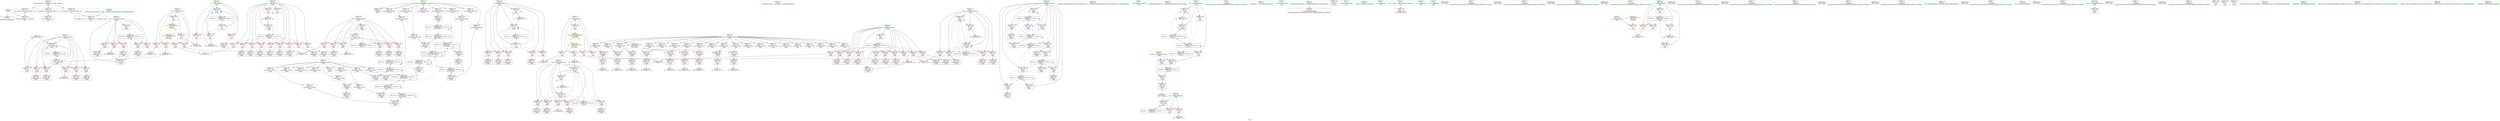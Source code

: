 digraph "SVFG" {
	label="SVFG";

	Node0x561e5f9b8be0 [shape=record,color=grey,label="{NodeID: 0\nNullPtr}"];
	Node0x561e5f9b8be0 -> Node0x561e5f9eb060[style=solid];
	Node0x561e5f9b8be0 -> Node0x561e5f9f8580[style=solid];
	Node0x561e5f9fdba0 [shape=record,color=grey,label="{NodeID: 360\n334 = Binary(333, 210, )\n}"];
	Node0x561e5f9fdba0 -> Node0x561e5f9f9ba0[style=solid];
	Node0x561e5f9f9450 [shape=record,color=blue,label="{NodeID: 277\n250\<--125\narrayidx85\<--\n_Z2gov\n}"];
	Node0x561e5f9f9450 -> Node0x561e5fa13160[style=dashed];
	Node0x561e5f9ed140 [shape=record,color=red,label="{NodeID: 194\n150\<--65\n\<--j\n_Z2gov\n}"];
	Node0x561e5f9ed140 -> Node0x561e5f9fd8a0[style=solid];
	Node0x561e5f9ea300 [shape=record,color=black,label="{NodeID: 111\n378\<--377\nidxprom167\<--\n_Z2gov\n}"];
	Node0x561e5f9e86d0 [shape=record,color=green,label="{NodeID: 28\n34\<--35\n__cxx_global_var_init\<--__cxx_global_var_init_field_insensitive\n}"];
	Node0x561e5f9f4660 [shape=record,color=black,label="{NodeID: 388\nMR_8V_13 = PHI(MR_8V_20, MR_8V_2, )\npts\{62 \}\n}"];
	Node0x561e5f9f4660 -> Node0x561e5f9f92b0[style=dashed];
	Node0x561e5f9ee800 [shape=record,color=red,label="{NodeID: 222\n333\<--73\n\<--i104\n_Z2gov\n}"];
	Node0x561e5f9ee800 -> Node0x561e5f9fdba0[style=solid];
	Node0x561e5f9f02b0 [shape=record,color=purple,label="{NodeID: 139\n142\<--15\narrayidx22\<--isGood\n_Z2gov\n}"];
	Node0x561e5f9f02b0 -> Node0x561e5f9f89c0[style=solid];
	Node0x561e5f9eae60 [shape=record,color=green,label="{NodeID: 56\n480\<--481\n_ZStlsISt11char_traitsIcEERSt13basic_ostreamIcT_ES5_c\<--_ZStlsISt11char_traitsIcEERSt13basic_ostreamIcT_ES5_c_field_insensitive\n}"];
	Node0x561e5f9f7da0 [shape=record,color=red,label="{NodeID: 250\n442\<--421\n\<--r\nmain\n}"];
	Node0x561e5f9f7da0 -> Node0x561e5f9ff9a0[style=solid];
	Node0x561e5f9f1a00 [shape=record,color=red,label="{NodeID: 167\n281\<--8\n\<--R\n_Z2gov\n}"];
	Node0x561e5f9f1a00 -> Node0x561e5f9fd120[style=solid];
	Node0x561e5f9ec5e0 [shape=record,color=black,label="{NodeID: 84\n235\<--234\nidxprom74\<--\n_Z2gov\n}"];
	Node0x561e5f9be910 [shape=record,color=green,label="{NodeID: 1\n7\<--1\n__dso_handle\<--dummyObj\nGlob }"];
	Node0x561e5f9fdd20 [shape=record,color=grey,label="{NodeID: 361\n455 = Binary(454, 152, )\n}"];
	Node0x561e5f9fdd20 -> Node0x561e5f9fa630[style=solid];
	Node0x561e5f9f9520 [shape=record,color=blue,label="{NodeID: 278\n268\<--125\narrayidx96\<--\n_Z2gov\n}"];
	Node0x561e5f9f9520 -> Node0x561e5fa12c60[style=dashed];
	Node0x561e5f9ed210 [shape=record,color=red,label="{NodeID: 195\n160\<--67\n\<--j26\n_Z2gov\n}"];
	Node0x561e5f9ed210 -> Node0x561e5f9feda0[style=solid];
	Node0x561e5f9ea3d0 [shape=record,color=black,label="{NodeID: 112\n381\<--380\nidxprom169\<--\n_Z2gov\n}"];
	Node0x561e5f9e8760 [shape=record,color=green,label="{NodeID: 29\n38\<--39\n_ZNSt8ios_base4InitC1Ev\<--_ZNSt8ios_base4InitC1Ev_field_insensitive\n}"];
	Node0x561e5f9f4b60 [shape=record,color=black,label="{NodeID: 389\nMR_16V_3 = PHI(MR_16V_4, MR_16V_2, )\npts\{70 \}\n}"];
	Node0x561e5f9f4b60 -> Node0x561e5f9ed6f0[style=dashed];
	Node0x561e5f9f4b60 -> Node0x561e5f9ed7c0[style=dashed];
	Node0x561e5f9f4b60 -> Node0x561e5f9ed890[style=dashed];
	Node0x561e5f9f4b60 -> Node0x561e5f9ed960[style=dashed];
	Node0x561e5f9f4b60 -> Node0x561e5f9eda30[style=dashed];
	Node0x561e5f9f4b60 -> Node0x561e5f9edb00[style=dashed];
	Node0x561e5f9f4b60 -> Node0x561e5f9edbd0[style=dashed];
	Node0x561e5f9f4b60 -> Node0x561e5f9edca0[style=dashed];
	Node0x561e5f9f4b60 -> Node0x561e5f9edd70[style=dashed];
	Node0x561e5f9f4b60 -> Node0x561e5f9ede40[style=dashed];
	Node0x561e5f9f4b60 -> Node0x561e5f9f9c70[style=dashed];
	Node0x561e5f9ee8d0 [shape=record,color=red,label="{NodeID: 223\n386\<--75\n\<--res\n_Z2gov\n}"];
	Node0x561e5f9ee8d0 -> Node0x561e5f9fce20[style=solid];
	Node0x561e5f9f0380 [shape=record,color=purple,label="{NodeID: 140\n197\<--15\narrayidx52\<--isGood\n_Z2gov\n}"];
	Node0x561e5f9eaf60 [shape=record,color=green,label="{NodeID: 57\n31\<--506\n_GLOBAL__sub_I_ecnerwala_0_1.cpp\<--_GLOBAL__sub_I_ecnerwala_0_1.cpp_field_insensitive\n}"];
	Node0x561e5f9eaf60 -> Node0x561e5f9f8480[style=solid];
	Node0x561e5fa18660 [shape=record,color=black,label="{NodeID: 417\nMR_12V_2 = PHI(MR_12V_4, MR_12V_1, )\npts\{66 \}\n}"];
	Node0x561e5fa18660 -> Node0x561e5f9f8820[style=dashed];
	Node0x561e5f9f7e70 [shape=record,color=red,label="{NodeID: 251\n446\<--421\n\<--r\nmain\n}"];
	Node0x561e5f9f7e70 -> Node0x561e5f9ea640[style=solid];
	Node0x561e5f9f1ad0 [shape=record,color=red,label="{NodeID: 168\n346\<--8\n\<--R\n_Z2gov\n}"];
	Node0x561e5f9f1ad0 -> Node0x561e5f9fef20[style=solid];
	Node0x561e5f9ec6b0 [shape=record,color=black,label="{NodeID: 85\n238\<--237\nconv76\<--\n_Z2gov\n}"];
	Node0x561e5f9ec6b0 -> Node0x561e5f9fe7a0[style=solid];
	Node0x561e5f9bf0c0 [shape=record,color=green,label="{NodeID: 2\n9\<--1\n\<--dummyObj\nCan only get source location for instruction, argument, global var or function.}"];
	Node0x561e5f9fdea0 [shape=record,color=grey,label="{NodeID: 362\n157 = Binary(156, 152, )\n}"];
	Node0x561e5f9fdea0 -> Node0x561e5f9f8d00[style=solid];
	Node0x561e5f9f95f0 [shape=record,color=blue,label="{NodeID: 279\n61\<--125\ngood\<--\n_Z2gov\n}"];
	Node0x561e5f9f95f0 -> Node0x561e5fa12260[style=dashed];
	Node0x561e5f9ed2e0 [shape=record,color=red,label="{NodeID: 196\n166\<--67\n\<--j26\n_Z2gov\n}"];
	Node0x561e5f9ed2e0 -> Node0x561e5f9ebcf0[style=solid];
	Node0x561e5f9ea4a0 [shape=record,color=black,label="{NodeID: 113\n384\<--383\ntobool171\<--\n_Z2gov\n}"];
	Node0x561e5f9e87f0 [shape=record,color=green,label="{NodeID: 30\n44\<--45\n__cxa_atexit\<--__cxa_atexit_field_insensitive\n}"];
	Node0x561e5f9f4c50 [shape=record,color=black,label="{NodeID: 390\nMR_18V_2 = PHI(MR_18V_4, MR_18V_1, )\npts\{72 \}\n}"];
	Node0x561e5f9f4c50 -> Node0x561e5f9f9380[style=dashed];
	Node0x561e5f9ee9a0 [shape=record,color=red,label="{NodeID: 224\n402\<--75\n\<--res\n_Z2gov\n}"];
	Node0x561e5f9ee9a0 -> Node0x561e5f9fa2f0[style=solid];
	Node0x561e5f9f0450 [shape=record,color=purple,label="{NodeID: 141\n200\<--15\narrayidx54\<--isGood\n_Z2gov\n}"];
	Node0x561e5f9f0450 -> Node0x561e5f9f8ea0[style=solid];
	Node0x561e5f9eb060 [shape=record,color=black,label="{NodeID: 58\n2\<--3\ndummyVal\<--dummyVal\n}"];
	Node0x561e5fa18b60 [shape=record,color=black,label="{NodeID: 418\nMR_14V_2 = PHI(MR_14V_4, MR_14V_1, )\npts\{68 \}\n}"];
	Node0x561e5fa18b60 -> Node0x561e5f9f8d00[style=dashed];
	Node0x561e5f9f7f40 [shape=record,color=red,label="{NodeID: 252\n454\<--421\n\<--r\nmain\n}"];
	Node0x561e5f9f7f40 -> Node0x561e5f9fdd20[style=solid];
	Node0x561e5f9f1ba0 [shape=record,color=red,label="{NodeID: 169\n443\<--8\n\<--R\nmain\n}"];
	Node0x561e5f9f1ba0 -> Node0x561e5f9ff9a0[style=solid];
	Node0x561e5f9ec780 [shape=record,color=black,label="{NodeID: 86\n243\<--242\ntobool80\<--\n_Z2gov\n}"];
	Node0x561e5f9bf210 [shape=record,color=green,label="{NodeID: 3\n21\<--1\n_ZSt3cin\<--dummyObj\nGlob }"];
	Node0x561e5f9fe020 [shape=record,color=grey,label="{NodeID: 363\n363 = cmp(362, 112, )\n}"];
	Node0x561e5f9f96c0 [shape=record,color=blue,label="{NodeID: 280\n71\<--277\ni68\<--inc102\n_Z2gov\n}"];
	Node0x561e5f9f96c0 -> Node0x561e5f9edf10[style=dashed];
	Node0x561e5f9f96c0 -> Node0x561e5f9edfe0[style=dashed];
	Node0x561e5f9f96c0 -> Node0x561e5f9ee0b0[style=dashed];
	Node0x561e5f9f96c0 -> Node0x561e5f9ee180[style=dashed];
	Node0x561e5f9f96c0 -> Node0x561e5f9ee250[style=dashed];
	Node0x561e5f9f96c0 -> Node0x561e5f9ee320[style=dashed];
	Node0x561e5f9f96c0 -> Node0x561e5f9f96c0[style=dashed];
	Node0x561e5f9f96c0 -> Node0x561e5f9f4c50[style=dashed];
	Node0x561e5f9ed3b0 [shape=record,color=red,label="{NodeID: 197\n180\<--67\n\<--j26\n_Z2gov\n}"];
	Node0x561e5f9ed3b0 -> Node0x561e5f9ec030[style=solid];
	Node0x561e5f9ea570 [shape=record,color=black,label="{NodeID: 114\n58\<--405\n_Z2gov_ret\<--\n_Z2gov\n|{<s0>10}}"];
	Node0x561e5f9ea570:s0 -> Node0x561e5fa3ffd0[style=solid,color=blue];
	Node0x561e5f9e8880 [shape=record,color=green,label="{NodeID: 31\n43\<--49\n_ZNSt8ios_base4InitD1Ev\<--_ZNSt8ios_base4InitD1Ev_field_insensitive\n}"];
	Node0x561e5f9e8880 -> Node0x561e5f9eb230[style=solid];
	Node0x561e5f9f4d40 [shape=record,color=black,label="{NodeID: 391\nMR_20V_2 = PHI(MR_20V_4, MR_20V_1, )\npts\{74 \}\n}"];
	Node0x561e5f9f4d40 -> Node0x561e5f9f9860[style=dashed];
	Node0x561e5f9eea70 [shape=record,color=red,label="{NodeID: 225\n345\<--77\n\<--i144\n_Z2gov\n}"];
	Node0x561e5f9eea70 -> Node0x561e5f9fef20[style=solid];
	Node0x561e5f9f0520 [shape=record,color=purple,label="{NodeID: 142\n265\<--15\narrayidx94\<--isGood\n_Z2gov\n}"];
	Node0x561e5f9eb160 [shape=record,color=black,label="{NodeID: 59\n414\<--9\nmain_ret\<--\nmain\n}"];
	Node0x561e5f9f8010 [shape=record,color=red,label="{NodeID: 253\n470\<--423\n\<--res\nmain\n}"];
	Node0x561e5f9f8010 -> Node0x561e5f9ffb20[style=solid];
	Node0x561e5f9f1c70 [shape=record,color=red,label="{NodeID: 170\n100\<--11\n\<--C\n_Z2gov\n}"];
	Node0x561e5f9f1c70 -> Node0x561e5f9ff6a0[style=solid];
	Node0x561e5f9ec850 [shape=record,color=black,label="{NodeID: 87\n246\<--245\nidxprom82\<--\n_Z2gov\n}"];
	Node0x561e5f9bfd60 [shape=record,color=green,label="{NodeID: 4\n22\<--1\n_ZSt4cout\<--dummyObj\nGlob }"];
	Node0x561e5f9fe1a0 [shape=record,color=grey,label="{NodeID: 364\n286 = cmp(285, 9, )\n}"];
	Node0x561e5f9f9790 [shape=record,color=blue,label="{NodeID: 281\n61\<--83\ngood\<--\n_Z2gov\n}"];
	Node0x561e5f9f9790 -> Node0x561e5f9f22f0[style=dashed];
	Node0x561e5f9f9790 -> Node0x561e5f9f9ad0[style=dashed];
	Node0x561e5f9f9790 -> Node0x561e5f9f4660[style=dashed];
	Node0x561e5f9f9790 -> Node0x561e5fa16d60[style=dashed];
	Node0x561e5f9ed480 [shape=record,color=red,label="{NodeID: 198\n187\<--67\n\<--j26\n_Z2gov\n}"];
	Node0x561e5f9ed480 -> Node0x561e5f9ec1d0[style=solid];
	Node0x561e5f9ea640 [shape=record,color=black,label="{NodeID: 115\n447\<--446\nidxprom\<--\nmain\n}"];
	Node0x561e5f9e8940 [shape=record,color=green,label="{NodeID: 32\n56\<--57\n_Z2gov\<--_Z2gov_field_insensitive\n}"];
	Node0x561e5fa264d0 [shape=record,color=yellow,style=double,label="{NodeID: 475\n28V_1 = ENCHI(MR_28V_0)\npts\{140000 \}\nFun[_Z2gov]}"];
	Node0x561e5fa264d0 -> Node0x561e5f9f7170[style=dashed];
	Node0x561e5fa264d0 -> Node0x561e5f9f7240[style=dashed];
	Node0x561e5fa264d0 -> Node0x561e5f9f7310[style=dashed];
	Node0x561e5fa264d0 -> Node0x561e5f9f73e0[style=dashed];
	Node0x561e5fa264d0 -> Node0x561e5f9f74b0[style=dashed];
	Node0x561e5fa264d0 -> Node0x561e5f9f7580[style=dashed];
	Node0x561e5fa264d0 -> Node0x561e5f9f7650[style=dashed];
	Node0x561e5fa264d0 -> Node0x561e5f9f7720[style=dashed];
	Node0x561e5fa264d0 -> Node0x561e5f9f77f0[style=dashed];
	Node0x561e5fa10990 [shape=record,color=black,label="{NodeID: 392\nMR_30V_13 = PHI(MR_30V_19, MR_30V_2, )\npts\{170000 \}\n|{|<s2>10}}"];
	Node0x561e5fa10990 -> Node0x561e5f9f7990[style=dashed];
	Node0x561e5fa10990 -> Node0x561e5fa12c60[style=dashed];
	Node0x561e5fa10990:s2 -> Node0x561e5fa0fe60[style=dashed,color=blue];
	Node0x561e5f9eeb40 [shape=record,color=red,label="{NodeID: 226\n355\<--77\n\<--i144\n_Z2gov\n}"];
	Node0x561e5f9eeb40 -> Node0x561e5f9e9e20[style=solid];
	Node0x561e5f9f05f0 [shape=record,color=purple,label="{NodeID: 143\n268\<--15\narrayidx96\<--isGood\n_Z2gov\n}"];
	Node0x561e5f9f05f0 -> Node0x561e5f9f9520[style=solid];
	Node0x561e5f9eb230 [shape=record,color=black,label="{NodeID: 60\n42\<--43\n\<--_ZNSt8ios_base4InitD1Ev\nCan only get source location for instruction, argument, global var or function.}"];
	Node0x561e5f9f80e0 [shape=record,color=red,label="{NodeID: 254\n476\<--423\n\<--res\nmain\n}"];
	Node0x561e5f9f1d40 [shape=record,color=red,label="{NodeID: 171\n156\<--11\n\<--C\n_Z2gov\n}"];
	Node0x561e5f9f1d40 -> Node0x561e5f9fdea0[style=solid];
	Node0x561e5f9ec920 [shape=record,color=black,label="{NodeID: 88\n249\<--248\nidxprom84\<--\n_Z2gov\n}"];
	Node0x561e5f9bef70 [shape=record,color=green,label="{NodeID: 5\n23\<--1\n.str\<--dummyObj\nGlob }"];
	Node0x561e5f9fe320 [shape=record,color=grey,label="{NodeID: 365\n171 = cmp(170, 112, )\n}"];
	Node0x561e5f9f9860 [shape=record,color=blue,label="{NodeID: 282\n73\<--282\ni104\<--sub105\n_Z2gov\n}"];
	Node0x561e5f9f9860 -> Node0x561e5f9ee3f0[style=dashed];
	Node0x561e5f9f9860 -> Node0x561e5f9ee4c0[style=dashed];
	Node0x561e5f9f9860 -> Node0x561e5f9ee590[style=dashed];
	Node0x561e5f9f9860 -> Node0x561e5f9ee660[style=dashed];
	Node0x561e5f9f9860 -> Node0x561e5f9ee730[style=dashed];
	Node0x561e5f9f9860 -> Node0x561e5f9ee800[style=dashed];
	Node0x561e5f9f9860 -> Node0x561e5f9f9ba0[style=dashed];
	Node0x561e5f9f9860 -> Node0x561e5f9f4d40[style=dashed];
	Node0x561e5f9ed550 [shape=record,color=red,label="{NodeID: 199\n198\<--67\n\<--j26\n_Z2gov\n}"];
	Node0x561e5f9ed550 -> Node0x561e5f9ec440[style=solid];
	Node0x561e5f9ef000 [shape=record,color=purple,label="{NodeID: 116\n40\<--4\n\<--_ZStL8__ioinit\n__cxx_global_var_init\n}"];
	Node0x561e5f9e8a40 [shape=record,color=green,label="{NodeID: 33\n59\<--60\nretval\<--retval_field_insensitive\n_Z2gov\n}"];
	Node0x561e5f9e8a40 -> Node0x561e5f9f1fb0[style=solid];
	Node0x561e5f9e8a40 -> Node0x561e5f9f9fb0[style=solid];
	Node0x561e5f9e8a40 -> Node0x561e5f9fa2f0[style=solid];
	Node0x561e5fa10e60 [shape=record,color=black,label="{NodeID: 393\nMR_32V_11 = PHI(MR_32V_16, MR_32V_2, )\npts\{200000 \}\n|{|<s2>10}}"];
	Node0x561e5fa10e60 -> Node0x561e5f9f78c0[style=dashed];
	Node0x561e5fa10e60 -> Node0x561e5fa13160[style=dashed];
	Node0x561e5fa10e60:s2 -> Node0x561e5fa0fe60[style=dashed,color=blue];
	Node0x561e5f9eec10 [shape=record,color=red,label="{NodeID: 227\n366\<--77\n\<--i144\n_Z2gov\n}"];
	Node0x561e5f9eec10 -> Node0x561e5f9ea090[style=solid];
	Node0x561e5f9f06c0 [shape=record,color=purple,label="{NodeID: 144\n322\<--15\narrayidx131\<--isGood\n_Z2gov\n}"];
	Node0x561e5f9eb330 [shape=record,color=black,label="{NodeID: 61\n104\<--103\nidxprom\<--\n_Z2gov\n}"];
	Node0x561e5f9f81b0 [shape=record,color=blue,label="{NodeID: 255\n8\<--9\nR\<--\nGlob }"];
	Node0x561e5f9f81b0 -> Node0x561e5fa256a0[style=dashed];
	Node0x561e5f9f1e10 [shape=record,color=red,label="{NodeID: 172\n221\<--11\n\<--C\n_Z2gov\n}"];
	Node0x561e5f9f1e10 -> Node0x561e5f9ff820[style=solid];
	Node0x561e5f9ec9f0 [shape=record,color=black,label="{NodeID: 89\n253\<--252\nidxprom86\<--\n_Z2gov\n}"];
	Node0x561e5f9bf000 [shape=record,color=green,label="{NodeID: 6\n25\<--1\n.str.1\<--dummyObj\nGlob }"];
	Node0x561e5fa22ea0 [shape=record,color=black,label="{NodeID: 449\nMR_6V_3 = PHI(MR_6V_4, MR_6V_2, )\npts\{60 \}\n}"];
	Node0x561e5fa22ea0 -> Node0x561e5f9f1fb0[style=dashed];
	Node0x561e5f9fe4a0 [shape=record,color=grey,label="{NodeID: 366\n260 = cmp(259, 261, )\n}"];
	Node0x561e5f9f9930 [shape=record,color=blue,label="{NodeID: 283\n307\<--125\narrayidx122\<--\n_Z2gov\n}"];
	Node0x561e5f9f9930 -> Node0x561e5fa17760[style=dashed];
	Node0x561e5f9ed620 [shape=record,color=red,label="{NodeID: 200\n208\<--67\n\<--j26\n_Z2gov\n}"];
	Node0x561e5f9ed620 -> Node0x561e5f9fd720[style=solid];
	Node0x561e5f9ef0d0 [shape=record,color=purple,label="{NodeID: 117\n105\<--13\narrayidx\<--grid\n_Z2gov\n}"];
	Node0x561e5f9e8b10 [shape=record,color=green,label="{NodeID: 34\n61\<--62\ngood\<--good_field_insensitive\n_Z2gov\n}"];
	Node0x561e5f9e8b10 -> Node0x561e5f9f2080[style=solid];
	Node0x561e5f9e8b10 -> Node0x561e5f9f2150[style=solid];
	Node0x561e5f9e8b10 -> Node0x561e5f9f2220[style=solid];
	Node0x561e5f9e8b10 -> Node0x561e5f9f22f0[style=solid];
	Node0x561e5f9e8b10 -> Node0x561e5f9f8750[style=solid];
	Node0x561e5f9e8b10 -> Node0x561e5f9f8a90[style=solid];
	Node0x561e5f9e8b10 -> Node0x561e5f9f8c30[style=solid];
	Node0x561e5f9e8b10 -> Node0x561e5f9f8f70[style=solid];
	Node0x561e5f9e8b10 -> Node0x561e5f9f92b0[style=solid];
	Node0x561e5f9e8b10 -> Node0x561e5f9f95f0[style=solid];
	Node0x561e5f9e8b10 -> Node0x561e5f9f9790[style=solid];
	Node0x561e5f9e8b10 -> Node0x561e5f9f9ad0[style=solid];
	Node0x561e5fa11360 [shape=record,color=black,label="{NodeID: 394\nMR_22V_3 = PHI(MR_22V_4, MR_22V_2, )\npts\{76 \}\n}"];
	Node0x561e5fa11360 -> Node0x561e5f9ee8d0[style=dashed];
	Node0x561e5fa11360 -> Node0x561e5f9ee9a0[style=dashed];
	Node0x561e5fa11360 -> Node0x561e5f9fa080[style=dashed];
	Node0x561e5fa11360 -> Node0x561e5f9f4160[style=dashed];
	Node0x561e5fa11360 -> Node0x561e5fa11360[style=dashed];
	Node0x561e5fa11360 -> Node0x561e5fa233a0[style=dashed];
	Node0x561e5f9eece0 [shape=record,color=red,label="{NodeID: 228\n377\<--77\n\<--i144\n_Z2gov\n}"];
	Node0x561e5f9eece0 -> Node0x561e5f9ea300[style=solid];
	Node0x561e5f9f0790 [shape=record,color=purple,label="{NodeID: 145\n325\<--15\narrayidx133\<--isGood\n_Z2gov\n}"];
	Node0x561e5f9f0790 -> Node0x561e5f9f9a00[style=solid];
	Node0x561e5f9eb400 [shape=record,color=black,label="{NodeID: 62\n107\<--106\nidxprom4\<--\n_Z2gov\n}"];
	Node0x561e5f9f8280 [shape=record,color=blue,label="{NodeID: 256\n11\<--9\nC\<--\nGlob }"];
	Node0x561e5f9f8280 -> Node0x561e5fa25480[style=dashed];
	Node0x561e5f9f1ee0 [shape=record,color=red,label="{NodeID: 173\n352\<--11\n\<--C\n_Z2gov\n}"];
	Node0x561e5f9f1ee0 -> Node0x561e5f9ff0a0[style=solid];
	Node0x561e5f9ecac0 [shape=record,color=black,label="{NodeID: 90\n256\<--255\nidxprom88\<--\n_Z2gov\n}"];
	Node0x561e5f9bed60 [shape=record,color=green,label="{NodeID: 7\n27\<--1\n.str.2\<--dummyObj\nGlob }"];
	Node0x561e5fa233a0 [shape=record,color=black,label="{NodeID: 450\nMR_22V_8 = PHI(MR_22V_3, MR_22V_4, )\npts\{76 \}\n}"];
	Node0x561e5f9fe620 [shape=record,color=grey,label="{NodeID: 367\n317 = cmp(316, 318, )\n}"];
	Node0x561e5f9f9a00 [shape=record,color=blue,label="{NodeID: 284\n325\<--125\narrayidx133\<--\n_Z2gov\n}"];
	Node0x561e5f9f9a00 -> Node0x561e5fa17260[style=dashed];
	Node0x561e5f9ed6f0 [shape=record,color=red,label="{NodeID: 201\n220\<--69\n\<--j64\n_Z2gov\n}"];
	Node0x561e5f9ed6f0 -> Node0x561e5f9ff820[style=solid];
	Node0x561e5f9ef1a0 [shape=record,color=purple,label="{NodeID: 118\n108\<--13\narrayidx5\<--grid\n_Z2gov\n}"];
	Node0x561e5f9ef1a0 -> Node0x561e5f9f7170[style=solid];
	Node0x561e5f9e8be0 [shape=record,color=green,label="{NodeID: 35\n63\<--64\ni\<--i_field_insensitive\n_Z2gov\n}"];
	Node0x561e5f9e8be0 -> Node0x561e5f9f23c0[style=solid];
	Node0x561e5f9e8be0 -> Node0x561e5f9f2490[style=solid];
	Node0x561e5f9e8be0 -> Node0x561e5f9f2560[style=solid];
	Node0x561e5f9e8be0 -> Node0x561e5f9f2630[style=solid];
	Node0x561e5f9e8be0 -> Node0x561e5f9f2700[style=solid];
	Node0x561e5f9e8be0 -> Node0x561e5f9f27d0[style=solid];
	Node0x561e5f9e8be0 -> Node0x561e5f9f28a0[style=solid];
	Node0x561e5f9e8be0 -> Node0x561e5f9f2970[style=solid];
	Node0x561e5f9e8be0 -> Node0x561e5f9f2a40[style=solid];
	Node0x561e5f9e8be0 -> Node0x561e5f9f2b10[style=solid];
	Node0x561e5f9e8be0 -> Node0x561e5f9f8680[style=solid];
	Node0x561e5f9e8be0 -> Node0x561e5f9f9110[style=solid];
	Node0x561e5fa11860 [shape=record,color=black,label="{NodeID: 395\nMR_24V_3 = PHI(MR_24V_4, MR_24V_2, )\npts\{78 \}\n}"];
	Node0x561e5fa11860 -> Node0x561e5f9eea70[style=dashed];
	Node0x561e5fa11860 -> Node0x561e5f9eeb40[style=dashed];
	Node0x561e5fa11860 -> Node0x561e5f9eec10[style=dashed];
	Node0x561e5fa11860 -> Node0x561e5f9eece0[style=dashed];
	Node0x561e5fa11860 -> Node0x561e5f9eedb0[style=dashed];
	Node0x561e5fa11860 -> Node0x561e5f9fa220[style=dashed];
	Node0x561e5f9eedb0 [shape=record,color=red,label="{NodeID: 229\n398\<--77\n\<--i144\n_Z2gov\n}"];
	Node0x561e5f9eedb0 -> Node0x561e5f9fcfa0[style=solid];
	Node0x561e5f9f0860 [shape=record,color=purple,label="{NodeID: 146\n379\<--15\narrayidx168\<--isGood\n_Z2gov\n}"];
	Node0x561e5f9eb4d0 [shape=record,color=black,label="{NodeID: 63\n110\<--109\nconv\<--\n_Z2gov\n}"];
	Node0x561e5f9eb4d0 -> Node0x561e5f9ff220[style=solid];
	Node0x561e5fa3f9d0 [shape=record,color=black,label="{NodeID: 506\n41 = PHI()\n}"];
	Node0x561e5f9f8380 [shape=record,color=blue,label="{NodeID: 257\n510\<--30\nllvm.global_ctors_0\<--\nGlob }"];
	Node0x561e5f9f1fb0 [shape=record,color=red,label="{NodeID: 174\n405\<--59\n\<--retval\n_Z2gov\n}"];
	Node0x561e5f9f1fb0 -> Node0x561e5f9ea570[style=solid];
	Node0x561e5f9ecb90 [shape=record,color=black,label="{NodeID: 91\n259\<--258\nconv90\<--\n_Z2gov\n}"];
	Node0x561e5f9ecb90 -> Node0x561e5f9fe4a0[style=solid];
	Node0x561e5f9bedf0 [shape=record,color=green,label="{NodeID: 8\n30\<--1\n\<--dummyObj\nCan only get source location for instruction, argument, global var or function.}"];
	Node0x561e5fa238a0 [shape=record,color=black,label="{NodeID: 451\nMR_26V_6 = PHI(MR_26V_2, MR_26V_4, )\npts\{80 \}\n}"];
	Node0x561e5f9fe7a0 [shape=record,color=grey,label="{NodeID: 368\n239 = cmp(238, 112, )\n}"];
	Node0x561e5f9f9ad0 [shape=record,color=blue,label="{NodeID: 285\n61\<--125\ngood\<--\n_Z2gov\n}"];
	Node0x561e5f9f9ad0 -> Node0x561e5fa16d60[style=dashed];
	Node0x561e5f9ed7c0 [shape=record,color=red,label="{NodeID: 202\n234\<--69\n\<--j64\n_Z2gov\n}"];
	Node0x561e5f9ed7c0 -> Node0x561e5f9ec5e0[style=solid];
	Node0x561e5f9ef270 [shape=record,color=purple,label="{NodeID: 119\n128\<--13\narrayidx13\<--grid\n_Z2gov\n}"];
	Node0x561e5f9e8cb0 [shape=record,color=green,label="{NodeID: 36\n65\<--66\nj\<--j_field_insensitive\n_Z2gov\n}"];
	Node0x561e5f9e8cb0 -> Node0x561e5f9f2be0[style=solid];
	Node0x561e5f9e8cb0 -> Node0x561e5f9f2cb0[style=solid];
	Node0x561e5f9e8cb0 -> Node0x561e5f9f2d80[style=solid];
	Node0x561e5f9e8cb0 -> Node0x561e5f9ecfa0[style=solid];
	Node0x561e5f9e8cb0 -> Node0x561e5f9ed070[style=solid];
	Node0x561e5f9e8cb0 -> Node0x561e5f9ed140[style=solid];
	Node0x561e5f9e8cb0 -> Node0x561e5f9f8820[style=solid];
	Node0x561e5f9e8cb0 -> Node0x561e5f9f8b60[style=solid];
	Node0x561e5f9eee80 [shape=record,color=red,label="{NodeID: 230\n351\<--79\n\<--j148\n_Z2gov\n}"];
	Node0x561e5f9eee80 -> Node0x561e5f9ff0a0[style=solid];
	Node0x561e5f9f0930 [shape=record,color=purple,label="{NodeID: 147\n382\<--15\narrayidx170\<--isGood\n_Z2gov\n}"];
	Node0x561e5f9f0930 -> Node0x561e5f9f7990[style=solid];
	Node0x561e5f9eb5a0 [shape=record,color=black,label="{NodeID: 64\n116\<--115\ntobool\<--\n_Z2gov\n}"];
	Node0x561e5fa3fad0 [shape=record,color=black,label="{NodeID: 507\n426 = PHI()\n}"];
	Node0x561e5f9f8480 [shape=record,color=blue,label="{NodeID: 258\n511\<--31\nllvm.global_ctors_1\<--_GLOBAL__sub_I_ecnerwala_0_1.cpp\nGlob }"];
	Node0x561e5f9f2080 [shape=record,color=red,label="{NodeID: 175\n115\<--61\n\<--good\n_Z2gov\n}"];
	Node0x561e5f9f2080 -> Node0x561e5f9eb5a0[style=solid];
	Node0x561e5f9ecc60 [shape=record,color=black,label="{NodeID: 92\n264\<--263\nidxprom93\<--\n_Z2gov\n}"];
	Node0x561e5f9bd230 [shape=record,color=green,label="{NodeID: 9\n83\<--1\n\<--dummyObj\nCan only get source location for instruction, argument, global var or function.}"];
	Node0x561e5f9fe920 [shape=record,color=grey,label="{NodeID: 369\n296 = cmp(295, 112, )\n}"];
	Node0x561e5f9f9ba0 [shape=record,color=blue,label="{NodeID: 286\n73\<--334\ni104\<--dec139\n_Z2gov\n}"];
	Node0x561e5f9f9ba0 -> Node0x561e5f9ee3f0[style=dashed];
	Node0x561e5f9f9ba0 -> Node0x561e5f9ee4c0[style=dashed];
	Node0x561e5f9f9ba0 -> Node0x561e5f9ee590[style=dashed];
	Node0x561e5f9f9ba0 -> Node0x561e5f9ee660[style=dashed];
	Node0x561e5f9f9ba0 -> Node0x561e5f9ee730[style=dashed];
	Node0x561e5f9f9ba0 -> Node0x561e5f9ee800[style=dashed];
	Node0x561e5f9f9ba0 -> Node0x561e5f9f9ba0[style=dashed];
	Node0x561e5f9f9ba0 -> Node0x561e5f9f4d40[style=dashed];
	Node0x561e5f9ed890 [shape=record,color=red,label="{NodeID: 203\n248\<--69\n\<--j64\n_Z2gov\n}"];
	Node0x561e5f9ed890 -> Node0x561e5f9ec920[style=solid];
	Node0x561e5f9ef340 [shape=record,color=purple,label="{NodeID: 120\n131\<--13\narrayidx15\<--grid\n_Z2gov\n}"];
	Node0x561e5f9ef340 -> Node0x561e5f9f7240[style=solid];
	Node0x561e5f9e8d80 [shape=record,color=green,label="{NodeID: 37\n67\<--68\nj26\<--j26_field_insensitive\n_Z2gov\n}"];
	Node0x561e5f9e8d80 -> Node0x561e5f9ed210[style=solid];
	Node0x561e5f9e8d80 -> Node0x561e5f9ed2e0[style=solid];
	Node0x561e5f9e8d80 -> Node0x561e5f9ed3b0[style=solid];
	Node0x561e5f9e8d80 -> Node0x561e5f9ed480[style=solid];
	Node0x561e5f9e8d80 -> Node0x561e5f9ed550[style=solid];
	Node0x561e5f9e8d80 -> Node0x561e5f9ed620[style=solid];
	Node0x561e5f9e8d80 -> Node0x561e5f9f8d00[style=solid];
	Node0x561e5f9e8d80 -> Node0x561e5f9f9040[style=solid];
	Node0x561e5fa12260 [shape=record,color=black,label="{NodeID: 397\nMR_8V_15 = PHI(MR_8V_16, MR_8V_14, )\npts\{62 \}\n}"];
	Node0x561e5fa12260 -> Node0x561e5f9f2220[style=dashed];
	Node0x561e5fa12260 -> Node0x561e5f9f95f0[style=dashed];
	Node0x561e5fa12260 -> Node0x561e5f9f9790[style=dashed];
	Node0x561e5fa12260 -> Node0x561e5fa12260[style=dashed];
	Node0x561e5f9f6e70 [shape=record,color=red,label="{NodeID: 231\n358\<--79\n\<--j148\n_Z2gov\n}"];
	Node0x561e5f9f6e70 -> Node0x561e5f9e9ef0[style=solid];
	Node0x561e5f9f0a00 [shape=record,color=purple,label="{NodeID: 148\n88\<--18\n\<--hasGood\n_Z2gov\n}"];
	Node0x561e5f9eb670 [shape=record,color=black,label="{NodeID: 65\n119\<--118\nidxprom8\<--\n_Z2gov\n}"];
	Node0x561e5fa3fbd0 [shape=record,color=black,label="{NodeID: 508\n429 = PHI()\n}"];
	Node0x561e5f9f8580 [shape=record,color=blue, style = dotted,label="{NodeID: 259\n512\<--3\nllvm.global_ctors_2\<--dummyVal\nGlob }"];
	Node0x561e5f9f2150 [shape=record,color=red,label="{NodeID: 176\n174\<--61\n\<--good\n_Z2gov\n}"];
	Node0x561e5f9f2150 -> Node0x561e5f9ebe90[style=solid];
	Node0x561e5f9ecd30 [shape=record,color=black,label="{NodeID: 93\n267\<--266\nidxprom95\<--\n_Z2gov\n}"];
	Node0x561e5f9bd2c0 [shape=record,color=green,label="{NodeID: 10\n84\<--1\n\<--dummyObj\nCan only get source location for instruction, argument, global var or function.}"];
	Node0x561e5f9feaa0 [shape=record,color=grey,label="{NodeID: 370\n229 = cmp(227, 228, )\n}"];
	Node0x561e5f9f9c70 [shape=record,color=blue,label="{NodeID: 287\n69\<--339\nj64\<--inc142\n_Z2gov\n}"];
	Node0x561e5f9f9c70 -> Node0x561e5f9f4b60[style=dashed];
	Node0x561e5f9ed960 [shape=record,color=red,label="{NodeID: 204\n255\<--69\n\<--j64\n_Z2gov\n}"];
	Node0x561e5f9ed960 -> Node0x561e5f9ecac0[style=solid];
	Node0x561e5f9ef410 [shape=record,color=purple,label="{NodeID: 121\n165\<--13\narrayidx31\<--grid\n_Z2gov\n}"];
	Node0x561e5f9e8e50 [shape=record,color=green,label="{NodeID: 38\n69\<--70\nj64\<--j64_field_insensitive\n_Z2gov\n}"];
	Node0x561e5f9e8e50 -> Node0x561e5f9ed6f0[style=solid];
	Node0x561e5f9e8e50 -> Node0x561e5f9ed7c0[style=solid];
	Node0x561e5f9e8e50 -> Node0x561e5f9ed890[style=solid];
	Node0x561e5f9e8e50 -> Node0x561e5f9ed960[style=solid];
	Node0x561e5f9e8e50 -> Node0x561e5f9eda30[style=solid];
	Node0x561e5f9e8e50 -> Node0x561e5f9edb00[style=solid];
	Node0x561e5f9e8e50 -> Node0x561e5f9edbd0[style=solid];
	Node0x561e5f9e8e50 -> Node0x561e5f9edca0[style=solid];
	Node0x561e5f9e8e50 -> Node0x561e5f9edd70[style=solid];
	Node0x561e5f9e8e50 -> Node0x561e5f9ede40[style=solid];
	Node0x561e5f9e8e50 -> Node0x561e5f9f91e0[style=solid];
	Node0x561e5f9e8e50 -> Node0x561e5f9f9c70[style=solid];
	Node0x561e5f9f6f00 [shape=record,color=red,label="{NodeID: 232\n369\<--79\n\<--j148\n_Z2gov\n}"];
	Node0x561e5f9f6f00 -> Node0x561e5f9ea160[style=solid];
	Node0x561e5f9f0ad0 [shape=record,color=purple,label="{NodeID: 149\n120\<--18\narrayidx9\<--hasGood\n_Z2gov\n}"];
	Node0x561e5f9eb740 [shape=record,color=black,label="{NodeID: 66\n122\<--121\nidxprom10\<--\n_Z2gov\n}"];
	Node0x561e5fa3fcd0 [shape=record,color=black,label="{NodeID: 509\n438 = PHI()\n}"];
	Node0x561e5f9f8680 [shape=record,color=blue,label="{NodeID: 260\n63\<--9\ni\<--\n_Z2gov\n}"];
	Node0x561e5f9f8680 -> Node0x561e5fa17c60[style=dashed];
	Node0x561e5f9f2220 [shape=record,color=red,label="{NodeID: 177\n242\<--61\n\<--good\n_Z2gov\n}"];
	Node0x561e5f9f2220 -> Node0x561e5f9ec780[style=solid];
	Node0x561e5f9ece00 [shape=record,color=black,label="{NodeID: 94\n289\<--288\nidxprom109\<--\n_Z2gov\n}"];
	Node0x561e5f9bc7e0 [shape=record,color=green,label="{NodeID: 11\n85\<--1\n\<--dummyObj\nCan only get source location for instruction, argument, global var or function.}"];
	Node0x561e5f9fec20 [shape=record,color=grey,label="{NodeID: 371\n436 = cmp(434, 435, )\n}"];
	Node0x561e5f9f9d40 [shape=record,color=blue,label="{NodeID: 288\n75\<--9\nres\<--\n_Z2gov\n}"];
	Node0x561e5f9f9d40 -> Node0x561e5fa11360[style=dashed];
	Node0x561e5f9eda30 [shape=record,color=red,label="{NodeID: 205\n266\<--69\n\<--j64\n_Z2gov\n}"];
	Node0x561e5f9eda30 -> Node0x561e5f9ecd30[style=solid];
	Node0x561e5f9ef4e0 [shape=record,color=purple,label="{NodeID: 122\n168\<--13\narrayidx33\<--grid\n_Z2gov\n}"];
	Node0x561e5f9ef4e0 -> Node0x561e5f9f7310[style=solid];
	Node0x561e5f9e8f20 [shape=record,color=green,label="{NodeID: 39\n71\<--72\ni68\<--i68_field_insensitive\n_Z2gov\n}"];
	Node0x561e5f9e8f20 -> Node0x561e5f9edf10[style=solid];
	Node0x561e5f9e8f20 -> Node0x561e5f9edfe0[style=solid];
	Node0x561e5f9e8f20 -> Node0x561e5f9ee0b0[style=solid];
	Node0x561e5f9e8f20 -> Node0x561e5f9ee180[style=solid];
	Node0x561e5f9e8f20 -> Node0x561e5f9ee250[style=solid];
	Node0x561e5f9e8f20 -> Node0x561e5f9ee320[style=solid];
	Node0x561e5f9e8f20 -> Node0x561e5f9f9380[style=solid];
	Node0x561e5f9e8f20 -> Node0x561e5f9f96c0[style=solid];
	Node0x561e5fa12c60 [shape=record,color=black,label="{NodeID: 399\nMR_30V_14 = PHI(MR_30V_15, MR_30V_13, )\npts\{170000 \}\n}"];
	Node0x561e5fa12c60 -> Node0x561e5f9f9520[style=dashed];
	Node0x561e5fa12c60 -> Node0x561e5f9f9a00[style=dashed];
	Node0x561e5fa12c60 -> Node0x561e5fa10990[style=dashed];
	Node0x561e5fa12c60 -> Node0x561e5fa12c60[style=dashed];
	Node0x561e5fa12c60 -> Node0x561e5fa17260[style=dashed];
	Node0x561e5f9f6fd0 [shape=record,color=red,label="{NodeID: 233\n380\<--79\n\<--j148\n_Z2gov\n}"];
	Node0x561e5f9f6fd0 -> Node0x561e5f9ea3d0[style=solid];
	Node0x561e5f9f0ba0 [shape=record,color=purple,label="{NodeID: 150\n123\<--18\narrayidx11\<--hasGood\n_Z2gov\n}"];
	Node0x561e5f9f0ba0 -> Node0x561e5f9f88f0[style=solid];
	Node0x561e5f9eb810 [shape=record,color=black,label="{NodeID: 67\n127\<--126\nidxprom12\<--\n_Z2gov\n}"];
	Node0x561e5fa3fe30 [shape=record,color=black,label="{NodeID: 510\n439 = PHI()\n}"];
	Node0x561e5f9f8750 [shape=record,color=blue,label="{NodeID: 261\n61\<--83\ngood\<--\n_Z2gov\n}"];
	Node0x561e5f9f8750 -> Node0x561e5fa0b860[style=dashed];
	Node0x561e5f9f22f0 [shape=record,color=red,label="{NodeID: 178\n299\<--61\n\<--good\n_Z2gov\n}"];
	Node0x561e5f9f22f0 -> Node0x561e5f9e97a0[style=solid];
	Node0x561e5f9eced0 [shape=record,color=black,label="{NodeID: 95\n292\<--291\nidxprom111\<--\n_Z2gov\n}"];
	Node0x561e5f9bc8b0 [shape=record,color=green,label="{NodeID: 12\n112\<--1\n\<--dummyObj\nCan only get source location for instruction, argument, global var or function.}"];
	Node0x561e5f9feda0 [shape=record,color=grey,label="{NodeID: 372\n161 = cmp(160, 9, )\n}"];
	Node0x561e5f9f9e10 [shape=record,color=blue,label="{NodeID: 289\n77\<--9\ni144\<--\n_Z2gov\n}"];
	Node0x561e5f9f9e10 -> Node0x561e5fa11860[style=dashed];
	Node0x561e5f9edb00 [shape=record,color=red,label="{NodeID: 206\n291\<--69\n\<--j64\n_Z2gov\n}"];
	Node0x561e5f9edb00 -> Node0x561e5f9eced0[style=solid];
	Node0x561e5f9ef5b0 [shape=record,color=purple,label="{NodeID: 123\n186\<--13\narrayidx45\<--grid\n_Z2gov\n}"];
	Node0x561e5f9e8ff0 [shape=record,color=green,label="{NodeID: 40\n73\<--74\ni104\<--i104_field_insensitive\n_Z2gov\n}"];
	Node0x561e5f9e8ff0 -> Node0x561e5f9ee3f0[style=solid];
	Node0x561e5f9e8ff0 -> Node0x561e5f9ee4c0[style=solid];
	Node0x561e5f9e8ff0 -> Node0x561e5f9ee590[style=solid];
	Node0x561e5f9e8ff0 -> Node0x561e5f9ee660[style=solid];
	Node0x561e5f9e8ff0 -> Node0x561e5f9ee730[style=solid];
	Node0x561e5f9e8ff0 -> Node0x561e5f9ee800[style=solid];
	Node0x561e5f9e8ff0 -> Node0x561e5f9f9860[style=solid];
	Node0x561e5f9e8ff0 -> Node0x561e5f9f9ba0[style=solid];
	Node0x561e5fa13160 [shape=record,color=black,label="{NodeID: 400\nMR_32V_12 = PHI(MR_32V_13, MR_32V_11, )\npts\{200000 \}\n}"];
	Node0x561e5fa13160 -> Node0x561e5f9f9450[style=dashed];
	Node0x561e5fa13160 -> Node0x561e5f9f9930[style=dashed];
	Node0x561e5fa13160 -> Node0x561e5fa10e60[style=dashed];
	Node0x561e5fa13160 -> Node0x561e5fa13160[style=dashed];
	Node0x561e5fa13160 -> Node0x561e5fa17760[style=dashed];
	Node0x561e5f9f70a0 [shape=record,color=red,label="{NodeID: 234\n393\<--79\n\<--j148\n_Z2gov\n}"];
	Node0x561e5f9f70a0 -> Node0x561e5f9fd2a0[style=solid];
	Node0x561e5f9f0c70 [shape=record,color=purple,label="{NodeID: 151\n179\<--18\narrayidx41\<--hasGood\n_Z2gov\n}"];
	Node0x561e5f9eb8e0 [shape=record,color=black,label="{NodeID: 68\n130\<--129\nidxprom14\<--\n_Z2gov\n}"];
	Node0x561e5fa3ff00 [shape=record,color=black,label="{NodeID: 511\n450 = PHI()\n}"];
	Node0x561e5f9f8820 [shape=record,color=blue,label="{NodeID: 262\n65\<--9\nj\<--\n_Z2gov\n}"];
	Node0x561e5f9f8820 -> Node0x561e5f9f2be0[style=dashed];
	Node0x561e5f9f8820 -> Node0x561e5f9f2cb0[style=dashed];
	Node0x561e5f9f8820 -> Node0x561e5f9f2d80[style=dashed];
	Node0x561e5f9f8820 -> Node0x561e5f9ecfa0[style=dashed];
	Node0x561e5f9f8820 -> Node0x561e5f9ed070[style=dashed];
	Node0x561e5f9f8820 -> Node0x561e5f9ed140[style=dashed];
	Node0x561e5f9f8820 -> Node0x561e5f9f8b60[style=dashed];
	Node0x561e5f9f8820 -> Node0x561e5fa18660[style=dashed];
	Node0x561e5f9f23c0 [shape=record,color=red,label="{NodeID: 179\n92\<--63\n\<--i\n_Z2gov\n}"];
	Node0x561e5f9f23c0 -> Node0x561e5f9ff520[style=solid];
	Node0x561e5f9e96d0 [shape=record,color=black,label="{NodeID: 96\n295\<--294\nconv113\<--\n_Z2gov\n}"];
	Node0x561e5f9e96d0 -> Node0x561e5f9fe920[style=solid];
	Node0x561e5f9bc980 [shape=record,color=green,label="{NodeID: 13\n125\<--1\n\<--dummyObj\nCan only get source location for instruction, argument, global var or function.}"];
	Node0x561e5f9fef20 [shape=record,color=grey,label="{NodeID: 373\n347 = cmp(345, 346, )\n}"];
	Node0x561e5f9f9ee0 [shape=record,color=blue,label="{NodeID: 290\n79\<--9\nj148\<--\n_Z2gov\n}"];
	Node0x561e5f9f9ee0 -> Node0x561e5f9eee80[style=dashed];
	Node0x561e5f9f9ee0 -> Node0x561e5f9f6e70[style=dashed];
	Node0x561e5f9f9ee0 -> Node0x561e5f9f6f00[style=dashed];
	Node0x561e5f9f9ee0 -> Node0x561e5f9f6fd0[style=dashed];
	Node0x561e5f9f9ee0 -> Node0x561e5f9f70a0[style=dashed];
	Node0x561e5f9f9ee0 -> Node0x561e5f9f9ee0[style=dashed];
	Node0x561e5f9f9ee0 -> Node0x561e5f9fa150[style=dashed];
	Node0x561e5f9f9ee0 -> Node0x561e5fa238a0[style=dashed];
	Node0x561e5f9edbd0 [shape=record,color=red,label="{NodeID: 207\n305\<--69\n\<--j64\n_Z2gov\n}"];
	Node0x561e5f9edbd0 -> Node0x561e5f9e9940[style=solid];
	Node0x561e5f9ef680 [shape=record,color=purple,label="{NodeID: 124\n189\<--13\narrayidx47\<--grid\n_Z2gov\n}"];
	Node0x561e5f9ef680 -> Node0x561e5f9f73e0[style=solid];
	Node0x561e5f9e90c0 [shape=record,color=green,label="{NodeID: 41\n75\<--76\nres\<--res_field_insensitive\n_Z2gov\n}"];
	Node0x561e5f9e90c0 -> Node0x561e5f9ee8d0[style=solid];
	Node0x561e5f9e90c0 -> Node0x561e5f9ee9a0[style=solid];
	Node0x561e5f9e90c0 -> Node0x561e5f9f9d40[style=solid];
	Node0x561e5f9e90c0 -> Node0x561e5f9fa080[style=solid];
	Node0x561e5f9f7170 [shape=record,color=red,label="{NodeID: 235\n109\<--108\n\<--arrayidx5\n_Z2gov\n}"];
	Node0x561e5f9f7170 -> Node0x561e5f9eb4d0[style=solid];
	Node0x561e5f9f0d40 [shape=record,color=purple,label="{NodeID: 152\n182\<--18\narrayidx43\<--hasGood\n_Z2gov\n}"];
	Node0x561e5f9f0d40 -> Node0x561e5f9f8dd0[style=solid];
	Node0x561e5f9eb9b0 [shape=record,color=black,label="{NodeID: 69\n133\<--132\nconv16\<--\n_Z2gov\n}"];
	Node0x561e5f9eb9b0 -> Node0x561e5f9ff3a0[style=solid];
	Node0x561e5fa3ffd0 [shape=record,color=black,label="{NodeID: 512\n458 = PHI(58, )\n}"];
	Node0x561e5fa3ffd0 -> Node0x561e5f9fa700[style=solid];
	Node0x561e5fa1c260 [shape=record,color=black,label="{NodeID: 429\nMR_30V_8 = PHI(MR_30V_9, MR_30V_3, )\npts\{170000 \}\n}"];
	Node0x561e5fa1c260 -> Node0x561e5f9f8ea0[style=dashed];
	Node0x561e5fa1c260 -> Node0x561e5f9f3760[style=dashed];
	Node0x561e5fa1c260 -> Node0x561e5fa10990[style=dashed];
	Node0x561e5fa1c260 -> Node0x561e5fa1c260[style=dashed];
	Node0x561e5f9f88f0 [shape=record,color=blue,label="{NodeID: 263\n123\<--125\narrayidx11\<--\n_Z2gov\n}"];
	Node0x561e5f9f88f0 -> Node0x561e5f9f3c60[style=dashed];
	Node0x561e5f9f2490 [shape=record,color=red,label="{NodeID: 180\n103\<--63\n\<--i\n_Z2gov\n}"];
	Node0x561e5f9f2490 -> Node0x561e5f9eb330[style=solid];
	Node0x561e5f9e97a0 [shape=record,color=black,label="{NodeID: 97\n300\<--299\ntobool117\<--\n_Z2gov\n}"];
	Node0x561e5f9be670 [shape=record,color=green,label="{NodeID: 14\n135\<--1\n\<--dummyObj\nCan only get source location for instruction, argument, global var or function.}"];
	Node0x561e5fa25480 [shape=record,color=yellow,style=double,label="{NodeID: 457\n45V_1 = ENCHI(MR_45V_0)\npts\{12 140000 \}\nFun[main]|{<s0>10|<s1>10}}"];
	Node0x561e5fa25480:s0 -> Node0x561e5fa25a50[style=dashed,color=red];
	Node0x561e5fa25480:s1 -> Node0x561e5fa264d0[style=dashed,color=red];
	Node0x561e5f9ff0a0 [shape=record,color=grey,label="{NodeID: 374\n353 = cmp(351, 352, )\n}"];
	Node0x561e5f9f9fb0 [shape=record,color=blue,label="{NodeID: 291\n59\<--210\nretval\<--\n_Z2gov\n}"];
	Node0x561e5f9f9fb0 -> Node0x561e5fa22ea0[style=dashed];
	Node0x561e5f9edca0 [shape=record,color=red,label="{NodeID: 208\n312\<--69\n\<--j64\n_Z2gov\n}"];
	Node0x561e5f9edca0 -> Node0x561e5f9e9ae0[style=solid];
	Node0x561e5f9ef750 [shape=record,color=purple,label="{NodeID: 125\n233\<--13\narrayidx73\<--grid\n_Z2gov\n}"];
	Node0x561e5f9e9190 [shape=record,color=green,label="{NodeID: 42\n77\<--78\ni144\<--i144_field_insensitive\n_Z2gov\n}"];
	Node0x561e5f9e9190 -> Node0x561e5f9eea70[style=solid];
	Node0x561e5f9e9190 -> Node0x561e5f9eeb40[style=solid];
	Node0x561e5f9e9190 -> Node0x561e5f9eec10[style=solid];
	Node0x561e5f9e9190 -> Node0x561e5f9eece0[style=solid];
	Node0x561e5f9e9190 -> Node0x561e5f9eedb0[style=solid];
	Node0x561e5f9e9190 -> Node0x561e5f9f9e10[style=solid];
	Node0x561e5f9e9190 -> Node0x561e5f9fa220[style=solid];
	Node0x561e5f9f7240 [shape=record,color=red,label="{NodeID: 236\n132\<--131\n\<--arrayidx15\n_Z2gov\n}"];
	Node0x561e5f9f7240 -> Node0x561e5f9eb9b0[style=solid];
	Node0x561e5f9f0e10 [shape=record,color=purple,label="{NodeID: 153\n247\<--18\narrayidx83\<--hasGood\n_Z2gov\n}"];
	Node0x561e5f9eba80 [shape=record,color=black,label="{NodeID: 70\n138\<--137\nidxprom19\<--\n_Z2gov\n}"];
	Node0x561e5fa401c0 [shape=record,color=black,label="{NodeID: 513\n461 = PHI()\n}"];
	Node0x561e5fa1c760 [shape=record,color=black,label="{NodeID: 430\nMR_32V_7 = PHI(MR_32V_8, MR_32V_3, )\npts\{200000 \}\n}"];
	Node0x561e5fa1c760 -> Node0x561e5f9f8dd0[style=dashed];
	Node0x561e5fa1c760 -> Node0x561e5f9f3c60[style=dashed];
	Node0x561e5fa1c760 -> Node0x561e5fa10e60[style=dashed];
	Node0x561e5fa1c760 -> Node0x561e5fa1c760[style=dashed];
	Node0x561e5f9f89c0 [shape=record,color=blue,label="{NodeID: 264\n142\<--125\narrayidx22\<--\n_Z2gov\n}"];
	Node0x561e5f9f89c0 -> Node0x561e5f9f3760[style=dashed];
	Node0x561e5f9f2560 [shape=record,color=red,label="{NodeID: 181\n118\<--63\n\<--i\n_Z2gov\n}"];
	Node0x561e5f9f2560 -> Node0x561e5f9eb670[style=solid];
	Node0x561e5f9e9870 [shape=record,color=black,label="{NodeID: 98\n303\<--302\nidxprom119\<--\n_Z2gov\n}"];
	Node0x561e5f9be740 [shape=record,color=green,label="{NodeID: 15\n152\<--1\n\<--dummyObj\nCan only get source location for instruction, argument, global var or function.}"];
	Node0x561e5f9ff220 [shape=record,color=grey,label="{NodeID: 375\n111 = cmp(110, 112, )\n}"];
	Node0x561e5f9fa080 [shape=record,color=blue,label="{NodeID: 292\n75\<--387\nres\<--inc173\n_Z2gov\n}"];
	Node0x561e5f9fa080 -> Node0x561e5f9f4160[style=dashed];
	Node0x561e5f9edd70 [shape=record,color=red,label="{NodeID: 209\n323\<--69\n\<--j64\n_Z2gov\n}"];
	Node0x561e5f9edd70 -> Node0x561e5f9e9d50[style=solid];
	Node0x561e5f9ef820 [shape=record,color=purple,label="{NodeID: 126\n236\<--13\narrayidx75\<--grid\n_Z2gov\n}"];
	Node0x561e5f9ef820 -> Node0x561e5f9f74b0[style=solid];
	Node0x561e5f9e9260 [shape=record,color=green,label="{NodeID: 43\n79\<--80\nj148\<--j148_field_insensitive\n_Z2gov\n}"];
	Node0x561e5f9e9260 -> Node0x561e5f9eee80[style=solid];
	Node0x561e5f9e9260 -> Node0x561e5f9f6e70[style=solid];
	Node0x561e5f9e9260 -> Node0x561e5f9f6f00[style=solid];
	Node0x561e5f9e9260 -> Node0x561e5f9f6fd0[style=solid];
	Node0x561e5f9e9260 -> Node0x561e5f9f70a0[style=solid];
	Node0x561e5f9e9260 -> Node0x561e5f9f9ee0[style=solid];
	Node0x561e5f9e9260 -> Node0x561e5f9fa150[style=solid];
	Node0x561e5f9f7310 [shape=record,color=red,label="{NodeID: 237\n169\<--168\n\<--arrayidx33\n_Z2gov\n}"];
	Node0x561e5f9f7310 -> Node0x561e5f9ebdc0[style=solid];
	Node0x561e5f9f0ee0 [shape=record,color=purple,label="{NodeID: 154\n250\<--18\narrayidx85\<--hasGood\n_Z2gov\n}"];
	Node0x561e5f9f0ee0 -> Node0x561e5f9f9450[style=solid];
	Node0x561e5f9ebb50 [shape=record,color=black,label="{NodeID: 71\n141\<--140\nidxprom21\<--\n_Z2gov\n}"];
	Node0x561e5fa40290 [shape=record,color=black,label="{NodeID: 514\n465 = PHI()\n}"];
	Node0x561e5f9f8a90 [shape=record,color=blue,label="{NodeID: 265\n61\<--125\ngood\<--\n_Z2gov\n}"];
	Node0x561e5f9f8a90 -> Node0x561e5fa0b860[style=dashed];
	Node0x561e5f9f2630 [shape=record,color=red,label="{NodeID: 182\n126\<--63\n\<--i\n_Z2gov\n}"];
	Node0x561e5f9f2630 -> Node0x561e5f9eb810[style=solid];
	Node0x561e5f9e9940 [shape=record,color=black,label="{NodeID: 99\n306\<--305\nidxprom121\<--\n_Z2gov\n}"];
	Node0x561e5f9be810 [shape=record,color=green,label="{NodeID: 16\n193\<--1\n\<--dummyObj\nCan only get source location for instruction, argument, global var or function.}"];
	Node0x561e5fa256a0 [shape=record,color=yellow,style=double,label="{NodeID: 459\n2V_1 = ENCHI(MR_2V_0)\npts\{10 \}\nFun[main]|{|<s1>10}}"];
	Node0x561e5fa256a0 -> Node0x561e5f9f1ba0[style=dashed];
	Node0x561e5fa256a0:s1 -> Node0x561e5fa25940[style=dashed,color=red];
	Node0x561e5f9ff3a0 [shape=record,color=grey,label="{NodeID: 376\n134 = cmp(133, 135, )\n}"];
	Node0x561e5f9fa150 [shape=record,color=blue,label="{NodeID: 293\n79\<--394\nj148\<--inc178\n_Z2gov\n}"];
	Node0x561e5f9fa150 -> Node0x561e5f9eee80[style=dashed];
	Node0x561e5f9fa150 -> Node0x561e5f9f6e70[style=dashed];
	Node0x561e5f9fa150 -> Node0x561e5f9f6f00[style=dashed];
	Node0x561e5f9fa150 -> Node0x561e5f9f6fd0[style=dashed];
	Node0x561e5f9fa150 -> Node0x561e5f9f70a0[style=dashed];
	Node0x561e5f9fa150 -> Node0x561e5f9f9ee0[style=dashed];
	Node0x561e5f9fa150 -> Node0x561e5f9fa150[style=dashed];
	Node0x561e5f9fa150 -> Node0x561e5fa238a0[style=dashed];
	Node0x561e5f9ede40 [shape=record,color=red,label="{NodeID: 210\n338\<--69\n\<--j64\n_Z2gov\n}"];
	Node0x561e5f9ede40 -> Node0x561e5f9fd420[style=solid];
	Node0x561e5f9ef8f0 [shape=record,color=purple,label="{NodeID: 127\n254\<--13\narrayidx87\<--grid\n_Z2gov\n}"];
	Node0x561e5f9e9330 [shape=record,color=green,label="{NodeID: 44\n86\<--87\nllvm.memset.p0i8.i64\<--llvm.memset.p0i8.i64_field_insensitive\n}"];
	Node0x561e5f9f73e0 [shape=record,color=red,label="{NodeID: 238\n190\<--189\n\<--arrayidx47\n_Z2gov\n}"];
	Node0x561e5f9f73e0 -> Node0x561e5f9ec2a0[style=solid];
	Node0x561e5f9f0fb0 [shape=record,color=purple,label="{NodeID: 155\n304\<--18\narrayidx120\<--hasGood\n_Z2gov\n}"];
	Node0x561e5f9ebc20 [shape=record,color=black,label="{NodeID: 72\n164\<--163\nidxprom30\<--\n_Z2gov\n}"];
	Node0x561e5fa40360 [shape=record,color=black,label="{NodeID: 515\n469 = PHI()\n}"];
	Node0x561e5f9f8b60 [shape=record,color=blue,label="{NodeID: 266\n65\<--151\nj\<--inc\n_Z2gov\n}"];
	Node0x561e5f9f8b60 -> Node0x561e5f9f2be0[style=dashed];
	Node0x561e5f9f8b60 -> Node0x561e5f9f2cb0[style=dashed];
	Node0x561e5f9f8b60 -> Node0x561e5f9f2d80[style=dashed];
	Node0x561e5f9f8b60 -> Node0x561e5f9ecfa0[style=dashed];
	Node0x561e5f9f8b60 -> Node0x561e5f9ed070[style=dashed];
	Node0x561e5f9f8b60 -> Node0x561e5f9ed140[style=dashed];
	Node0x561e5f9f8b60 -> Node0x561e5f9f8b60[style=dashed];
	Node0x561e5f9f8b60 -> Node0x561e5fa18660[style=dashed];
	Node0x561e5f9f2700 [shape=record,color=red,label="{NodeID: 183\n137\<--63\n\<--i\n_Z2gov\n}"];
	Node0x561e5f9f2700 -> Node0x561e5f9eba80[style=solid];
	Node0x561e5f9e9a10 [shape=record,color=black,label="{NodeID: 100\n310\<--309\nidxprom123\<--\n_Z2gov\n}"];
	Node0x561e5f9be3b0 [shape=record,color=green,label="{NodeID: 17\n210\<--1\n\<--dummyObj\nCan only get source location for instruction, argument, global var or function.}"];
	Node0x561e5f9ff520 [shape=record,color=grey,label="{NodeID: 377\n94 = cmp(92, 93, )\n}"];
	Node0x561e5f9fa220 [shape=record,color=blue,label="{NodeID: 294\n77\<--399\ni144\<--inc181\n_Z2gov\n}"];
	Node0x561e5f9fa220 -> Node0x561e5fa11860[style=dashed];
	Node0x561e5f9edf10 [shape=record,color=red,label="{NodeID: 211\n227\<--71\n\<--i68\n_Z2gov\n}"];
	Node0x561e5f9edf10 -> Node0x561e5f9feaa0[style=solid];
	Node0x561e5f9ef9c0 [shape=record,color=purple,label="{NodeID: 128\n257\<--13\narrayidx89\<--grid\n_Z2gov\n}"];
	Node0x561e5f9ef9c0 -> Node0x561e5f9f7580[style=solid];
	Node0x561e5f9e9430 [shape=record,color=green,label="{NodeID: 45\n412\<--413\nmain\<--main_field_insensitive\n}"];
	Node0x561e5f9f74b0 [shape=record,color=red,label="{NodeID: 239\n237\<--236\n\<--arrayidx75\n_Z2gov\n}"];
	Node0x561e5f9f74b0 -> Node0x561e5f9ec6b0[style=solid];
	Node0x561e5f9f1080 [shape=record,color=purple,label="{NodeID: 156\n307\<--18\narrayidx122\<--hasGood\n_Z2gov\n}"];
	Node0x561e5f9f1080 -> Node0x561e5f9f9930[style=solid];
	Node0x561e5f9ebcf0 [shape=record,color=black,label="{NodeID: 73\n167\<--166\nidxprom32\<--\n_Z2gov\n}"];
	Node0x561e5fa40430 [shape=record,color=black,label="{NodeID: 516\n474 = PHI()\n}"];
	Node0x561e5f9fcca0 [shape=record,color=grey,label="{NodeID: 350\n277 = Binary(276, 152, )\n}"];
	Node0x561e5f9fcca0 -> Node0x561e5f9f96c0[style=solid];
	Node0x561e5f9f8c30 [shape=record,color=blue,label="{NodeID: 267\n61\<--83\ngood\<--\n_Z2gov\n}"];
	Node0x561e5f9f8c30 -> Node0x561e5f9f2150[style=dashed];
	Node0x561e5f9f8c30 -> Node0x561e5f9f8750[style=dashed];
	Node0x561e5f9f8c30 -> Node0x561e5f9f8f70[style=dashed];
	Node0x561e5f9f8c30 -> Node0x561e5f9f4660[style=dashed];
	Node0x561e5f9f8c30 -> Node0x561e5fa20ba0[style=dashed];
	Node0x561e5f9f27d0 [shape=record,color=red,label="{NodeID: 184\n163\<--63\n\<--i\n_Z2gov\n}"];
	Node0x561e5f9f27d0 -> Node0x561e5f9ebc20[style=solid];
	Node0x561e5f9e9ae0 [shape=record,color=black,label="{NodeID: 101\n313\<--312\nidxprom125\<--\n_Z2gov\n}"];
	Node0x561e5f9be480 [shape=record,color=green,label="{NodeID: 18\n261\<--1\n\<--dummyObj\nCan only get source location for instruction, argument, global var or function.}"];
	Node0x561e5fa25860 [shape=record,color=yellow,style=double,label="{NodeID: 461\n37V_1 = ENCHI(MR_37V_0)\npts\{418 \}\nFun[main]}"];
	Node0x561e5fa25860 -> Node0x561e5f9f7a60[style=dashed];
	Node0x561e5f9ff6a0 [shape=record,color=grey,label="{NodeID: 378\n101 = cmp(99, 100, )\n}"];
	Node0x561e5f9fa2f0 [shape=record,color=blue,label="{NodeID: 295\n59\<--402\nretval\<--\n_Z2gov\n}"];
	Node0x561e5f9fa2f0 -> Node0x561e5fa22ea0[style=dashed];
	Node0x561e5f9edfe0 [shape=record,color=red,label="{NodeID: 212\n231\<--71\n\<--i68\n_Z2gov\n}"];
	Node0x561e5f9edfe0 -> Node0x561e5f9ec510[style=solid];
	Node0x561e5f9efa90 [shape=record,color=purple,label="{NodeID: 129\n290\<--13\narrayidx110\<--grid\n_Z2gov\n}"];
	Node0x561e5f9e9530 [shape=record,color=green,label="{NodeID: 46\n415\<--416\nretval\<--retval_field_insensitive\nmain\n}"];
	Node0x561e5f9e9530 -> Node0x561e5f9fa3c0[style=solid];
	Node0x561e5f9f7580 [shape=record,color=red,label="{NodeID: 240\n258\<--257\n\<--arrayidx89\n_Z2gov\n}"];
	Node0x561e5f9f7580 -> Node0x561e5f9ecb90[style=solid];
	Node0x561e5f9f1150 [shape=record,color=purple,label="{NodeID: 157\n368\<--18\narrayidx161\<--hasGood\n_Z2gov\n}"];
	Node0x561e5f9ebdc0 [shape=record,color=black,label="{NodeID: 74\n170\<--169\nconv34\<--\n_Z2gov\n}"];
	Node0x561e5f9ebdc0 -> Node0x561e5f9fe320[style=solid];
	Node0x561e5fa40500 [shape=record,color=black,label="{NodeID: 517\n477 = PHI()\n}"];
	Node0x561e5f9fce20 [shape=record,color=grey,label="{NodeID: 351\n387 = Binary(386, 152, )\n}"];
	Node0x561e5f9fce20 -> Node0x561e5f9fa080[style=solid];
	Node0x561e5f9f8d00 [shape=record,color=blue,label="{NodeID: 268\n67\<--157\nj26\<--sub\n_Z2gov\n}"];
	Node0x561e5f9f8d00 -> Node0x561e5f9ed210[style=dashed];
	Node0x561e5f9f8d00 -> Node0x561e5f9ed2e0[style=dashed];
	Node0x561e5f9f8d00 -> Node0x561e5f9ed3b0[style=dashed];
	Node0x561e5f9f8d00 -> Node0x561e5f9ed480[style=dashed];
	Node0x561e5f9f8d00 -> Node0x561e5f9ed550[style=dashed];
	Node0x561e5f9f8d00 -> Node0x561e5f9ed620[style=dashed];
	Node0x561e5f9f8d00 -> Node0x561e5f9f9040[style=dashed];
	Node0x561e5f9f8d00 -> Node0x561e5fa18b60[style=dashed];
	Node0x561e5f9f28a0 [shape=record,color=red,label="{NodeID: 185\n177\<--63\n\<--i\n_Z2gov\n}"];
	Node0x561e5f9f28a0 -> Node0x561e5f9ebf60[style=solid];
	Node0x561e5f9e9bb0 [shape=record,color=black,label="{NodeID: 102\n316\<--315\nconv127\<--\n_Z2gov\n}"];
	Node0x561e5f9e9bb0 -> Node0x561e5f9fe620[style=solid];
	Node0x561e5f9be550 [shape=record,color=green,label="{NodeID: 19\n318\<--1\n\<--dummyObj\nCan only get source location for instruction, argument, global var or function.}"];
	Node0x561e5fa25940 [shape=record,color=yellow,style=double,label="{NodeID: 462\n2V_1 = ENCHI(MR_2V_0)\npts\{10 \}\nFun[_Z2gov]}"];
	Node0x561e5fa25940 -> Node0x561e5f9f1860[style=dashed];
	Node0x561e5fa25940 -> Node0x561e5f9f1930[style=dashed];
	Node0x561e5fa25940 -> Node0x561e5f9f1a00[style=dashed];
	Node0x561e5fa25940 -> Node0x561e5f9f1ad0[style=dashed];
	Node0x561e5f9ff820 [shape=record,color=grey,label="{NodeID: 379\n222 = cmp(220, 221, )\n}"];
	Node0x561e5f9fa3c0 [shape=record,color=blue,label="{NodeID: 296\n415\<--9\nretval\<--\nmain\n}"];
	Node0x561e5f9ee0b0 [shape=record,color=red,label="{NodeID: 213\n245\<--71\n\<--i68\n_Z2gov\n}"];
	Node0x561e5f9ee0b0 -> Node0x561e5f9ec850[style=solid];
	Node0x561e5f9efb60 [shape=record,color=purple,label="{NodeID: 130\n293\<--13\narrayidx112\<--grid\n_Z2gov\n}"];
	Node0x561e5f9efb60 -> Node0x561e5f9f7650[style=solid];
	Node0x561e5f9e9600 [shape=record,color=green,label="{NodeID: 47\n417\<--418\nT\<--T_field_insensitive\nmain\n}"];
	Node0x561e5f9e9600 -> Node0x561e5f9f7a60[style=solid];
	Node0x561e5f9f7650 [shape=record,color=red,label="{NodeID: 241\n294\<--293\n\<--arrayidx112\n_Z2gov\n}"];
	Node0x561e5f9f7650 -> Node0x561e5f9e96d0[style=solid];
	Node0x561e5f9f1220 [shape=record,color=purple,label="{NodeID: 158\n371\<--18\narrayidx163\<--hasGood\n_Z2gov\n}"];
	Node0x561e5f9f1220 -> Node0x561e5f9f78c0[style=solid];
	Node0x561e5f9ebe90 [shape=record,color=black,label="{NodeID: 75\n175\<--174\ntobool38\<--\n_Z2gov\n}"];
	Node0x561e5fa40630 [shape=record,color=black,label="{NodeID: 518\n478 = PHI()\n}"];
	Node0x561e5f9fcfa0 [shape=record,color=grey,label="{NodeID: 352\n399 = Binary(398, 152, )\n}"];
	Node0x561e5f9fcfa0 -> Node0x561e5f9fa220[style=solid];
	Node0x561e5f9f8dd0 [shape=record,color=blue,label="{NodeID: 269\n182\<--125\narrayidx43\<--\n_Z2gov\n}"];
	Node0x561e5f9f8dd0 -> Node0x561e5fa1c760[style=dashed];
	Node0x561e5f9f2970 [shape=record,color=red,label="{NodeID: 186\n184\<--63\n\<--i\n_Z2gov\n}"];
	Node0x561e5f9f2970 -> Node0x561e5f9ec100[style=solid];
	Node0x561e5f9e9c80 [shape=record,color=black,label="{NodeID: 103\n321\<--320\nidxprom130\<--\n_Z2gov\n}"];
	Node0x561e5f9bd880 [shape=record,color=green,label="{NodeID: 20\n479\<--1\n\<--dummyObj\nCan only get source location for instruction, argument, global var or function.}"];
	Node0x561e5fa25a50 [shape=record,color=yellow,style=double,label="{NodeID: 463\n4V_1 = ENCHI(MR_4V_0)\npts\{12 \}\nFun[_Z2gov]}"];
	Node0x561e5fa25a50 -> Node0x561e5f9f1c70[style=dashed];
	Node0x561e5fa25a50 -> Node0x561e5f9f1d40[style=dashed];
	Node0x561e5fa25a50 -> Node0x561e5f9f1e10[style=dashed];
	Node0x561e5fa25a50 -> Node0x561e5f9f1ee0[style=dashed];
	Node0x561e5f9ff9a0 [shape=record,color=grey,label="{NodeID: 380\n444 = cmp(442, 443, )\n}"];
	Node0x561e5f9fa490 [shape=record,color=blue,label="{NodeID: 297\n419\<--152\nt\<--\nmain\n}"];
	Node0x561e5f9fa490 -> Node0x561e5fa10070[style=dashed];
	Node0x561e5f9ee180 [shape=record,color=red,label="{NodeID: 214\n252\<--71\n\<--i68\n_Z2gov\n}"];
	Node0x561e5f9ee180 -> Node0x561e5f9ec9f0[style=solid];
	Node0x561e5f9efc30 [shape=record,color=purple,label="{NodeID: 131\n311\<--13\narrayidx124\<--grid\n_Z2gov\n}"];
	Node0x561e5f9ea6f0 [shape=record,color=green,label="{NodeID: 48\n419\<--420\nt\<--t_field_insensitive\nmain\n}"];
	Node0x561e5f9ea6f0 -> Node0x561e5f9f7b30[style=solid];
	Node0x561e5f9ea6f0 -> Node0x561e5f9f7c00[style=solid];
	Node0x561e5f9ea6f0 -> Node0x561e5f9f7cd0[style=solid];
	Node0x561e5f9ea6f0 -> Node0x561e5f9fa490[style=solid];
	Node0x561e5f9ea6f0 -> Node0x561e5f9fa7d0[style=solid];
	Node0x561e5f9f7720 [shape=record,color=red,label="{NodeID: 242\n315\<--314\n\<--arrayidx126\n_Z2gov\n}"];
	Node0x561e5f9f7720 -> Node0x561e5f9e9bb0[style=solid];
	Node0x561e5f9f12f0 [shape=record,color=purple,label="{NodeID: 159\n460\<--23\n\<--.str\nmain\n}"];
	Node0x561e5f9ebf60 [shape=record,color=black,label="{NodeID: 76\n178\<--177\nidxprom40\<--\n_Z2gov\n}"];
	Node0x561e5f9fd120 [shape=record,color=grey,label="{NodeID: 353\n282 = Binary(281, 152, )\n}"];
	Node0x561e5f9fd120 -> Node0x561e5f9f9860[style=solid];
	Node0x561e5f9f8ea0 [shape=record,color=blue,label="{NodeID: 270\n200\<--125\narrayidx54\<--\n_Z2gov\n}"];
	Node0x561e5f9f8ea0 -> Node0x561e5fa1c260[style=dashed];
	Node0x561e5f9f2a40 [shape=record,color=red,label="{NodeID: 187\n195\<--63\n\<--i\n_Z2gov\n}"];
	Node0x561e5f9f2a40 -> Node0x561e5f9ec370[style=solid];
	Node0x561e5f9e9d50 [shape=record,color=black,label="{NodeID: 104\n324\<--323\nidxprom132\<--\n_Z2gov\n}"];
	Node0x561e5f9bd950 [shape=record,color=green,label="{NodeID: 21\n4\<--6\n_ZStL8__ioinit\<--_ZStL8__ioinit_field_insensitive\nGlob }"];
	Node0x561e5f9bd950 -> Node0x561e5f9ef000[style=solid];
	Node0x561e5f9ffb20 [shape=record,color=grey,label="{NodeID: 381\n471 = cmp(470, 210, )\n}"];
	Node0x561e5f9fa560 [shape=record,color=blue,label="{NodeID: 298\n421\<--9\nr\<--\nmain\n}"];
	Node0x561e5f9fa560 -> Node0x561e5f9f7da0[style=dashed];
	Node0x561e5f9fa560 -> Node0x561e5f9f7e70[style=dashed];
	Node0x561e5f9fa560 -> Node0x561e5f9f7f40[style=dashed];
	Node0x561e5f9fa560 -> Node0x561e5f9fa630[style=dashed];
	Node0x561e5f9fa560 -> Node0x561e5fa0ff80[style=dashed];
	Node0x561e5f9ee250 [shape=record,color=red,label="{NodeID: 215\n263\<--71\n\<--i68\n_Z2gov\n}"];
	Node0x561e5f9ee250 -> Node0x561e5f9ecc60[style=solid];
	Node0x561e5f9efd00 [shape=record,color=purple,label="{NodeID: 132\n314\<--13\narrayidx126\<--grid\n_Z2gov\n}"];
	Node0x561e5f9efd00 -> Node0x561e5f9f7720[style=solid];
	Node0x561e5f9ea7c0 [shape=record,color=green,label="{NodeID: 49\n421\<--422\nr\<--r_field_insensitive\nmain\n}"];
	Node0x561e5f9ea7c0 -> Node0x561e5f9f7da0[style=solid];
	Node0x561e5f9ea7c0 -> Node0x561e5f9f7e70[style=solid];
	Node0x561e5f9ea7c0 -> Node0x561e5f9f7f40[style=solid];
	Node0x561e5f9ea7c0 -> Node0x561e5f9fa560[style=solid];
	Node0x561e5f9ea7c0 -> Node0x561e5f9fa630[style=solid];
	Node0x561e5f9f77f0 [shape=record,color=red,label="{NodeID: 243\n361\<--360\n\<--arrayidx155\n_Z2gov\n}"];
	Node0x561e5f9f77f0 -> Node0x561e5f9e9fc0[style=solid];
	Node0x561e5f9f13c0 [shape=record,color=purple,label="{NodeID: 160\n468\<--25\n\<--.str.1\nmain\n}"];
	Node0x561e5f9ec030 [shape=record,color=black,label="{NodeID: 77\n181\<--180\nidxprom42\<--\n_Z2gov\n}"];
	Node0x561e5f9fd2a0 [shape=record,color=grey,label="{NodeID: 354\n394 = Binary(393, 152, )\n}"];
	Node0x561e5f9fd2a0 -> Node0x561e5f9fa150[style=solid];
	Node0x561e5f9f8f70 [shape=record,color=blue,label="{NodeID: 271\n61\<--125\ngood\<--\n_Z2gov\n}"];
	Node0x561e5f9f8f70 -> Node0x561e5fa20ba0[style=dashed];
	Node0x561e5f9f2b10 [shape=record,color=red,label="{NodeID: 188\n214\<--63\n\<--i\n_Z2gov\n}"];
	Node0x561e5f9f2b10 -> Node0x561e5f9fd5a0[style=solid];
	Node0x561e5f9e9e20 [shape=record,color=black,label="{NodeID: 105\n356\<--355\nidxprom152\<--\n_Z2gov\n}"];
	Node0x561e5f9bda20 [shape=record,color=green,label="{NodeID: 22\n8\<--10\nR\<--R_field_insensitive\nGlob }"];
	Node0x561e5f9bda20 -> Node0x561e5f9f1860[style=solid];
	Node0x561e5f9bda20 -> Node0x561e5f9f1930[style=solid];
	Node0x561e5f9bda20 -> Node0x561e5f9f1a00[style=solid];
	Node0x561e5f9bda20 -> Node0x561e5f9f1ad0[style=solid];
	Node0x561e5f9bda20 -> Node0x561e5f9f1ba0[style=solid];
	Node0x561e5f9bda20 -> Node0x561e5f9f81b0[style=solid];
	Node0x561e5f9ffca0 [shape=record,color=grey,label="{NodeID: 382\n192 = cmp(191, 193, )\n}"];
	Node0x561e5f9fa630 [shape=record,color=blue,label="{NodeID: 299\n421\<--455\nr\<--inc\nmain\n}"];
	Node0x561e5f9fa630 -> Node0x561e5f9f7da0[style=dashed];
	Node0x561e5f9fa630 -> Node0x561e5f9f7e70[style=dashed];
	Node0x561e5f9fa630 -> Node0x561e5f9f7f40[style=dashed];
	Node0x561e5f9fa630 -> Node0x561e5f9fa630[style=dashed];
	Node0x561e5f9fa630 -> Node0x561e5fa0ff80[style=dashed];
	Node0x561e5f9ee320 [shape=record,color=red,label="{NodeID: 216\n276\<--71\n\<--i68\n_Z2gov\n}"];
	Node0x561e5f9ee320 -> Node0x561e5f9fcca0[style=solid];
	Node0x561e5f9efdd0 [shape=record,color=purple,label="{NodeID: 133\n357\<--13\narrayidx153\<--grid\n_Z2gov\n}"];
	Node0x561e5f9ea890 [shape=record,color=green,label="{NodeID: 50\n423\<--424\nres\<--res_field_insensitive\nmain\n}"];
	Node0x561e5f9ea890 -> Node0x561e5f9f8010[style=solid];
	Node0x561e5f9ea890 -> Node0x561e5f9f80e0[style=solid];
	Node0x561e5f9ea890 -> Node0x561e5f9fa700[style=solid];
	Node0x561e5f9f78c0 [shape=record,color=red,label="{NodeID: 244\n372\<--371\n\<--arrayidx163\n_Z2gov\n}"];
	Node0x561e5f9f78c0 -> Node0x561e5f9ea230[style=solid];
	Node0x561e5f9f1490 [shape=record,color=purple,label="{NodeID: 161\n473\<--27\n\<--.str.2\nmain\n}"];
	Node0x561e5f9ec100 [shape=record,color=black,label="{NodeID: 78\n185\<--184\nidxprom44\<--\n_Z2gov\n}"];
	Node0x561e5fa0fe60 [shape=record,color=black,label="{NodeID: 438\nMR_47V_2 = PHI(MR_47V_3, MR_47V_1, )\npts\{170000 200000 \}\n|{<s0>10|<s1>10|<s2>10|<s3>10}}"];
	Node0x561e5fa0fe60:s0 -> Node0x561e5f9f3760[style=dashed,color=red];
	Node0x561e5fa0fe60:s1 -> Node0x561e5f9f3c60[style=dashed,color=red];
	Node0x561e5fa0fe60:s2 -> Node0x561e5fa10990[style=dashed,color=red];
	Node0x561e5fa0fe60:s3 -> Node0x561e5fa10e60[style=dashed,color=red];
	Node0x561e5f9fd420 [shape=record,color=grey,label="{NodeID: 355\n339 = Binary(338, 152, )\n}"];
	Node0x561e5f9fd420 -> Node0x561e5f9f9c70[style=solid];
	Node0x561e5f9f9040 [shape=record,color=blue,label="{NodeID: 272\n67\<--209\nj26\<--dec\n_Z2gov\n}"];
	Node0x561e5f9f9040 -> Node0x561e5f9ed210[style=dashed];
	Node0x561e5f9f9040 -> Node0x561e5f9ed2e0[style=dashed];
	Node0x561e5f9f9040 -> Node0x561e5f9ed3b0[style=dashed];
	Node0x561e5f9f9040 -> Node0x561e5f9ed480[style=dashed];
	Node0x561e5f9f9040 -> Node0x561e5f9ed550[style=dashed];
	Node0x561e5f9f9040 -> Node0x561e5f9ed620[style=dashed];
	Node0x561e5f9f9040 -> Node0x561e5f9f9040[style=dashed];
	Node0x561e5f9f9040 -> Node0x561e5fa18b60[style=dashed];
	Node0x561e5f9f2be0 [shape=record,color=red,label="{NodeID: 189\n99\<--65\n\<--j\n_Z2gov\n}"];
	Node0x561e5f9f2be0 -> Node0x561e5f9ff6a0[style=solid];
	Node0x561e5f9e9ef0 [shape=record,color=black,label="{NodeID: 106\n359\<--358\nidxprom154\<--\n_Z2gov\n}"];
	Node0x561e5f9bcec0 [shape=record,color=green,label="{NodeID: 23\n11\<--12\nC\<--C_field_insensitive\nGlob }"];
	Node0x561e5f9bcec0 -> Node0x561e5f9f1c70[style=solid];
	Node0x561e5f9bcec0 -> Node0x561e5f9f1d40[style=solid];
	Node0x561e5f9bcec0 -> Node0x561e5f9f1e10[style=solid];
	Node0x561e5f9bcec0 -> Node0x561e5f9f1ee0[style=solid];
	Node0x561e5f9bcec0 -> Node0x561e5f9f8280[style=solid];
	Node0x561e5fa0b860 [shape=record,color=black,label="{NodeID: 383\nMR_8V_4 = PHI(MR_8V_5, MR_8V_3, )\npts\{62 \}\n}"];
	Node0x561e5fa0b860 -> Node0x561e5f9f2080[style=dashed];
	Node0x561e5fa0b860 -> Node0x561e5f9f8a90[style=dashed];
	Node0x561e5fa0b860 -> Node0x561e5f9f8c30[style=dashed];
	Node0x561e5fa0b860 -> Node0x561e5fa0b860[style=dashed];
	Node0x561e5f9fa700 [shape=record,color=blue,label="{NodeID: 300\n423\<--458\nres\<--call8\nmain\n}"];
	Node0x561e5f9fa700 -> Node0x561e5f9f8010[style=dashed];
	Node0x561e5f9fa700 -> Node0x561e5f9f80e0[style=dashed];
	Node0x561e5f9fa700 -> Node0x561e5fa206a0[style=dashed];
	Node0x561e5f9ee3f0 [shape=record,color=red,label="{NodeID: 217\n285\<--73\n\<--i104\n_Z2gov\n}"];
	Node0x561e5f9ee3f0 -> Node0x561e5f9fe1a0[style=solid];
	Node0x561e5f9efea0 [shape=record,color=purple,label="{NodeID: 134\n360\<--13\narrayidx155\<--grid\n_Z2gov\n}"];
	Node0x561e5f9efea0 -> Node0x561e5f9f77f0[style=solid];
	Node0x561e5f9ea960 [shape=record,color=green,label="{NodeID: 51\n427\<--428\n_ZNSt8ios_base15sync_with_stdioEb\<--_ZNSt8ios_base15sync_with_stdioEb_field_insensitive\n}"];
	Node0x561e5f9f7990 [shape=record,color=red,label="{NodeID: 245\n383\<--382\n\<--arrayidx170\n_Z2gov\n}"];
	Node0x561e5f9f7990 -> Node0x561e5f9ea4a0[style=solid];
	Node0x561e5f9f1560 [shape=record,color=purple,label="{NodeID: 162\n510\<--29\nllvm.global_ctors_0\<--llvm.global_ctors\nGlob }"];
	Node0x561e5f9f1560 -> Node0x561e5f9f8380[style=solid];
	Node0x561e5f9ec1d0 [shape=record,color=black,label="{NodeID: 79\n188\<--187\nidxprom46\<--\n_Z2gov\n}"];
	Node0x561e5fa0ff80 [shape=record,color=black,label="{NodeID: 439\nMR_41V_2 = PHI(MR_41V_4, MR_41V_1, )\npts\{422 \}\n}"];
	Node0x561e5fa0ff80 -> Node0x561e5f9fa560[style=dashed];
	Node0x561e5f9fd5a0 [shape=record,color=grey,label="{NodeID: 356\n215 = Binary(214, 152, )\n}"];
	Node0x561e5f9fd5a0 -> Node0x561e5f9f9110[style=solid];
	Node0x561e5f9f9110 [shape=record,color=blue,label="{NodeID: 273\n63\<--215\ni\<--inc62\n_Z2gov\n}"];
	Node0x561e5f9f9110 -> Node0x561e5fa17c60[style=dashed];
	Node0x561e5f9f2cb0 [shape=record,color=red,label="{NodeID: 190\n106\<--65\n\<--j\n_Z2gov\n}"];
	Node0x561e5f9f2cb0 -> Node0x561e5f9eb400[style=solid];
	Node0x561e5f9e9fc0 [shape=record,color=black,label="{NodeID: 107\n362\<--361\nconv156\<--\n_Z2gov\n}"];
	Node0x561e5f9e9fc0 -> Node0x561e5f9fe020[style=solid];
	Node0x561e5f9bcf50 [shape=record,color=green,label="{NodeID: 24\n13\<--14\ngrid\<--grid_field_insensitive\nGlob }"];
	Node0x561e5f9bcf50 -> Node0x561e5f9ef0d0[style=solid];
	Node0x561e5f9bcf50 -> Node0x561e5f9ef1a0[style=solid];
	Node0x561e5f9bcf50 -> Node0x561e5f9ef270[style=solid];
	Node0x561e5f9bcf50 -> Node0x561e5f9ef340[style=solid];
	Node0x561e5f9bcf50 -> Node0x561e5f9ef410[style=solid];
	Node0x561e5f9bcf50 -> Node0x561e5f9ef4e0[style=solid];
	Node0x561e5f9bcf50 -> Node0x561e5f9ef5b0[style=solid];
	Node0x561e5f9bcf50 -> Node0x561e5f9ef680[style=solid];
	Node0x561e5f9bcf50 -> Node0x561e5f9ef750[style=solid];
	Node0x561e5f9bcf50 -> Node0x561e5f9ef820[style=solid];
	Node0x561e5f9bcf50 -> Node0x561e5f9ef8f0[style=solid];
	Node0x561e5f9bcf50 -> Node0x561e5f9ef9c0[style=solid];
	Node0x561e5f9bcf50 -> Node0x561e5f9efa90[style=solid];
	Node0x561e5f9bcf50 -> Node0x561e5f9efb60[style=solid];
	Node0x561e5f9bcf50 -> Node0x561e5f9efc30[style=solid];
	Node0x561e5f9bcf50 -> Node0x561e5f9efd00[style=solid];
	Node0x561e5f9bcf50 -> Node0x561e5f9efdd0[style=solid];
	Node0x561e5f9bcf50 -> Node0x561e5f9efea0[style=solid];
	Node0x561e5f9bcf50 -> Node0x561e5f9eff70[style=solid];
	Node0x561e5f9bcf50 -> Node0x561e5f9f0040[style=solid];
	Node0x561e5f9fa7d0 [shape=record,color=blue,label="{NodeID: 301\n419\<--485\nt\<--inc17\nmain\n}"];
	Node0x561e5f9fa7d0 -> Node0x561e5fa10070[style=dashed];
	Node0x561e5f9ee4c0 [shape=record,color=red,label="{NodeID: 218\n288\<--73\n\<--i104\n_Z2gov\n}"];
	Node0x561e5f9ee4c0 -> Node0x561e5f9ece00[style=solid];
	Node0x561e5f9eff70 [shape=record,color=purple,label="{NodeID: 135\n448\<--13\narrayidx\<--grid\nmain\n}"];
	Node0x561e5f9eaa60 [shape=record,color=green,label="{NodeID: 52\n430\<--431\n_ZNSirsERi\<--_ZNSirsERi_field_insensitive\n}"];
	Node0x561e5fa16d60 [shape=record,color=black,label="{NodeID: 412\nMR_8V_21 = PHI(MR_8V_22, MR_8V_20, )\npts\{62 \}\n}"];
	Node0x561e5fa16d60 -> Node0x561e5f9f22f0[style=dashed];
	Node0x561e5fa16d60 -> Node0x561e5f9f9ad0[style=dashed];
	Node0x561e5fa16d60 -> Node0x561e5f9f4660[style=dashed];
	Node0x561e5fa16d60 -> Node0x561e5fa16d60[style=dashed];
	Node0x561e5f9f7a60 [shape=record,color=red,label="{NodeID: 246\n435\<--417\n\<--T\nmain\n}"];
	Node0x561e5f9f7a60 -> Node0x561e5f9fec20[style=solid];
	Node0x561e5f9f1660 [shape=record,color=purple,label="{NodeID: 163\n511\<--29\nllvm.global_ctors_1\<--llvm.global_ctors\nGlob }"];
	Node0x561e5f9f1660 -> Node0x561e5f9f8480[style=solid];
	Node0x561e5f9ec2a0 [shape=record,color=black,label="{NodeID: 80\n191\<--190\nconv48\<--\n_Z2gov\n}"];
	Node0x561e5f9ec2a0 -> Node0x561e5f9ffca0[style=solid];
	Node0x561e5fa10070 [shape=record,color=black,label="{NodeID: 440\nMR_39V_3 = PHI(MR_39V_4, MR_39V_2, )\npts\{420 \}\n}"];
	Node0x561e5fa10070 -> Node0x561e5f9f7b30[style=dashed];
	Node0x561e5fa10070 -> Node0x561e5f9f7c00[style=dashed];
	Node0x561e5fa10070 -> Node0x561e5f9f7cd0[style=dashed];
	Node0x561e5fa10070 -> Node0x561e5f9fa7d0[style=dashed];
	Node0x561e5f9fd720 [shape=record,color=grey,label="{NodeID: 357\n209 = Binary(208, 210, )\n}"];
	Node0x561e5f9fd720 -> Node0x561e5f9f9040[style=solid];
	Node0x561e5f9f91e0 [shape=record,color=blue,label="{NodeID: 274\n69\<--9\nj64\<--\n_Z2gov\n}"];
	Node0x561e5f9f91e0 -> Node0x561e5f9f4b60[style=dashed];
	Node0x561e5f9f2d80 [shape=record,color=red,label="{NodeID: 191\n121\<--65\n\<--j\n_Z2gov\n}"];
	Node0x561e5f9f2d80 -> Node0x561e5f9eb740[style=solid];
	Node0x561e5f9ea090 [shape=record,color=black,label="{NodeID: 108\n367\<--366\nidxprom160\<--\n_Z2gov\n}"];
	Node0x561e5f9bd020 [shape=record,color=green,label="{NodeID: 25\n15\<--17\nisGood\<--isGood_field_insensitive\nGlob }"];
	Node0x561e5f9bd020 -> Node0x561e5f9f0110[style=solid];
	Node0x561e5f9bd020 -> Node0x561e5f9f01e0[style=solid];
	Node0x561e5f9bd020 -> Node0x561e5f9f02b0[style=solid];
	Node0x561e5f9bd020 -> Node0x561e5f9f0380[style=solid];
	Node0x561e5f9bd020 -> Node0x561e5f9f0450[style=solid];
	Node0x561e5f9bd020 -> Node0x561e5f9f0520[style=solid];
	Node0x561e5f9bd020 -> Node0x561e5f9f05f0[style=solid];
	Node0x561e5f9bd020 -> Node0x561e5f9f06c0[style=solid];
	Node0x561e5f9bd020 -> Node0x561e5f9f0790[style=solid];
	Node0x561e5f9bd020 -> Node0x561e5f9f0860[style=solid];
	Node0x561e5f9bd020 -> Node0x561e5f9f0930[style=solid];
	Node0x561e5f9f3760 [shape=record,color=black,label="{NodeID: 385\nMR_30V_3 = PHI(MR_30V_4, MR_30V_2, )\npts\{170000 \}\n}"];
	Node0x561e5f9f3760 -> Node0x561e5f9f89c0[style=dashed];
	Node0x561e5f9f3760 -> Node0x561e5f9f3760[style=dashed];
	Node0x561e5f9f3760 -> Node0x561e5fa1c260[style=dashed];
	Node0x561e5f9ee590 [shape=record,color=red,label="{NodeID: 219\n302\<--73\n\<--i104\n_Z2gov\n}"];
	Node0x561e5f9ee590 -> Node0x561e5f9e9870[style=solid];
	Node0x561e5f9f0040 [shape=record,color=purple,label="{NodeID: 136\n449\<--13\narraydecay\<--grid\nmain\n}"];
	Node0x561e5f9eab60 [shape=record,color=green,label="{NodeID: 53\n451\<--452\n_ZStrsIcSt11char_traitsIcEERSt13basic_istreamIT_T0_ES6_PS3_\<--_ZStrsIcSt11char_traitsIcEERSt13basic_istreamIT_T0_ES6_PS3__field_insensitive\n}"];
	Node0x561e5fa17260 [shape=record,color=black,label="{NodeID: 413\nMR_30V_20 = PHI(MR_30V_23, MR_30V_19, )\npts\{170000 \}\n}"];
	Node0x561e5fa17260 -> Node0x561e5f9f9a00[style=dashed];
	Node0x561e5fa17260 -> Node0x561e5fa10990[style=dashed];
	Node0x561e5fa17260 -> Node0x561e5fa17260[style=dashed];
	Node0x561e5f9f7b30 [shape=record,color=red,label="{NodeID: 247\n434\<--419\n\<--t\nmain\n}"];
	Node0x561e5f9f7b30 -> Node0x561e5f9fec20[style=solid];
	Node0x561e5f9f1760 [shape=record,color=purple,label="{NodeID: 164\n512\<--29\nllvm.global_ctors_2\<--llvm.global_ctors\nGlob }"];
	Node0x561e5f9f1760 -> Node0x561e5f9f8580[style=solid];
	Node0x561e5f9ec370 [shape=record,color=black,label="{NodeID: 81\n196\<--195\nidxprom51\<--\n_Z2gov\n}"];
	Node0x561e5fa206a0 [shape=record,color=black,label="{NodeID: 441\nMR_43V_2 = PHI(MR_43V_3, MR_43V_1, )\npts\{424 \}\n}"];
	Node0x561e5fa206a0 -> Node0x561e5f9fa700[style=dashed];
	Node0x561e5f9fd8a0 [shape=record,color=grey,label="{NodeID: 358\n151 = Binary(150, 152, )\n}"];
	Node0x561e5f9fd8a0 -> Node0x561e5f9f8b60[style=solid];
	Node0x561e5f9f92b0 [shape=record,color=blue,label="{NodeID: 275\n61\<--83\ngood\<--\n_Z2gov\n}"];
	Node0x561e5f9f92b0 -> Node0x561e5fa12260[style=dashed];
	Node0x561e5f9ecfa0 [shape=record,color=red,label="{NodeID: 192\n129\<--65\n\<--j\n_Z2gov\n}"];
	Node0x561e5f9ecfa0 -> Node0x561e5f9eb8e0[style=solid];
	Node0x561e5f9ea160 [shape=record,color=black,label="{NodeID: 109\n370\<--369\nidxprom162\<--\n_Z2gov\n}"];
	Node0x561e5f9bd0f0 [shape=record,color=green,label="{NodeID: 26\n18\<--20\nhasGood\<--hasGood_field_insensitive\nGlob }"];
	Node0x561e5f9bd0f0 -> Node0x561e5f9f0a00[style=solid];
	Node0x561e5f9bd0f0 -> Node0x561e5f9f0ad0[style=solid];
	Node0x561e5f9bd0f0 -> Node0x561e5f9f0ba0[style=solid];
	Node0x561e5f9bd0f0 -> Node0x561e5f9f0c70[style=solid];
	Node0x561e5f9bd0f0 -> Node0x561e5f9f0d40[style=solid];
	Node0x561e5f9bd0f0 -> Node0x561e5f9f0e10[style=solid];
	Node0x561e5f9bd0f0 -> Node0x561e5f9f0ee0[style=solid];
	Node0x561e5f9bd0f0 -> Node0x561e5f9f0fb0[style=solid];
	Node0x561e5f9bd0f0 -> Node0x561e5f9f1080[style=solid];
	Node0x561e5f9bd0f0 -> Node0x561e5f9f1150[style=solid];
	Node0x561e5f9bd0f0 -> Node0x561e5f9f1220[style=solid];
	Node0x561e5f9f3c60 [shape=record,color=black,label="{NodeID: 386\nMR_32V_3 = PHI(MR_32V_4, MR_32V_2, )\npts\{200000 \}\n}"];
	Node0x561e5f9f3c60 -> Node0x561e5f9f88f0[style=dashed];
	Node0x561e5f9f3c60 -> Node0x561e5f9f3c60[style=dashed];
	Node0x561e5f9f3c60 -> Node0x561e5fa1c760[style=dashed];
	Node0x561e5f9ee660 [shape=record,color=red,label="{NodeID: 220\n309\<--73\n\<--i104\n_Z2gov\n}"];
	Node0x561e5f9ee660 -> Node0x561e5f9e9a10[style=solid];
	Node0x561e5f9f0110 [shape=record,color=purple,label="{NodeID: 137\n81\<--15\n\<--isGood\n_Z2gov\n}"];
	Node0x561e5f9eac60 [shape=record,color=green,label="{NodeID: 54\n462\<--463\n_ZStlsISt11char_traitsIcEERSt13basic_ostreamIcT_ES5_PKc\<--_ZStlsISt11char_traitsIcEERSt13basic_ostreamIcT_ES5_PKc_field_insensitive\n}"];
	Node0x561e5fa17760 [shape=record,color=black,label="{NodeID: 414\nMR_32V_17 = PHI(MR_32V_19, MR_32V_16, )\npts\{200000 \}\n}"];
	Node0x561e5fa17760 -> Node0x561e5f9f9930[style=dashed];
	Node0x561e5fa17760 -> Node0x561e5fa10e60[style=dashed];
	Node0x561e5fa17760 -> Node0x561e5fa17760[style=dashed];
	Node0x561e5f9f7c00 [shape=record,color=red,label="{NodeID: 248\n464\<--419\n\<--t\nmain\n}"];
	Node0x561e5f9f1860 [shape=record,color=red,label="{NodeID: 165\n93\<--8\n\<--R\n_Z2gov\n}"];
	Node0x561e5f9f1860 -> Node0x561e5f9ff520[style=solid];
	Node0x561e5f9ec440 [shape=record,color=black,label="{NodeID: 82\n199\<--198\nidxprom53\<--\n_Z2gov\n}"];
	Node0x561e5fa20ba0 [shape=record,color=black,label="{NodeID: 442\nMR_8V_10 = PHI(MR_8V_11, MR_8V_9, )\npts\{62 \}\n}"];
	Node0x561e5fa20ba0 -> Node0x561e5f9f2150[style=dashed];
	Node0x561e5fa20ba0 -> Node0x561e5f9f8750[style=dashed];
	Node0x561e5fa20ba0 -> Node0x561e5f9f8f70[style=dashed];
	Node0x561e5fa20ba0 -> Node0x561e5f9f4660[style=dashed];
	Node0x561e5fa20ba0 -> Node0x561e5fa20ba0[style=dashed];
	Node0x561e5f9fda20 [shape=record,color=grey,label="{NodeID: 359\n485 = Binary(484, 152, )\n}"];
	Node0x561e5f9fda20 -> Node0x561e5f9fa7d0[style=solid];
	Node0x561e5f9f9380 [shape=record,color=blue,label="{NodeID: 276\n71\<--9\ni68\<--\n_Z2gov\n}"];
	Node0x561e5f9f9380 -> Node0x561e5f9edf10[style=dashed];
	Node0x561e5f9f9380 -> Node0x561e5f9edfe0[style=dashed];
	Node0x561e5f9f9380 -> Node0x561e5f9ee0b0[style=dashed];
	Node0x561e5f9f9380 -> Node0x561e5f9ee180[style=dashed];
	Node0x561e5f9f9380 -> Node0x561e5f9ee250[style=dashed];
	Node0x561e5f9f9380 -> Node0x561e5f9ee320[style=dashed];
	Node0x561e5f9f9380 -> Node0x561e5f9f96c0[style=dashed];
	Node0x561e5f9f9380 -> Node0x561e5f9f4c50[style=dashed];
	Node0x561e5f9ed070 [shape=record,color=red,label="{NodeID: 193\n140\<--65\n\<--j\n_Z2gov\n}"];
	Node0x561e5f9ed070 -> Node0x561e5f9ebb50[style=solid];
	Node0x561e5f9ea230 [shape=record,color=black,label="{NodeID: 110\n373\<--372\ntobool164\<--\n_Z2gov\n}"];
	Node0x561e5f9e8640 [shape=record,color=green,label="{NodeID: 27\n29\<--33\nllvm.global_ctors\<--llvm.global_ctors_field_insensitive\nGlob }"];
	Node0x561e5f9e8640 -> Node0x561e5f9f1560[style=solid];
	Node0x561e5f9e8640 -> Node0x561e5f9f1660[style=solid];
	Node0x561e5f9e8640 -> Node0x561e5f9f1760[style=solid];
	Node0x561e5f9f4160 [shape=record,color=black,label="{NodeID: 387\nMR_22V_5 = PHI(MR_22V_6, MR_22V_4, )\npts\{76 \}\n}"];
	Node0x561e5f9f4160 -> Node0x561e5f9ee8d0[style=dashed];
	Node0x561e5f9f4160 -> Node0x561e5f9fa080[style=dashed];
	Node0x561e5f9f4160 -> Node0x561e5f9f4160[style=dashed];
	Node0x561e5f9f4160 -> Node0x561e5fa11360[style=dashed];
	Node0x561e5f9f4160 -> Node0x561e5fa233a0[style=dashed];
	Node0x561e5f9ee730 [shape=record,color=red,label="{NodeID: 221\n320\<--73\n\<--i104\n_Z2gov\n}"];
	Node0x561e5f9ee730 -> Node0x561e5f9e9c80[style=solid];
	Node0x561e5f9f01e0 [shape=record,color=purple,label="{NodeID: 138\n139\<--15\narrayidx20\<--isGood\n_Z2gov\n}"];
	Node0x561e5f9ead60 [shape=record,color=green,label="{NodeID: 55\n466\<--467\n_ZNSolsEi\<--_ZNSolsEi_field_insensitive\n}"];
	Node0x561e5fa17c60 [shape=record,color=black,label="{NodeID: 415\nMR_10V_3 = PHI(MR_10V_4, MR_10V_2, )\npts\{64 \}\n}"];
	Node0x561e5fa17c60 -> Node0x561e5f9f23c0[style=dashed];
	Node0x561e5fa17c60 -> Node0x561e5f9f2490[style=dashed];
	Node0x561e5fa17c60 -> Node0x561e5f9f2560[style=dashed];
	Node0x561e5fa17c60 -> Node0x561e5f9f2630[style=dashed];
	Node0x561e5fa17c60 -> Node0x561e5f9f2700[style=dashed];
	Node0x561e5fa17c60 -> Node0x561e5f9f27d0[style=dashed];
	Node0x561e5fa17c60 -> Node0x561e5f9f28a0[style=dashed];
	Node0x561e5fa17c60 -> Node0x561e5f9f2970[style=dashed];
	Node0x561e5fa17c60 -> Node0x561e5f9f2a40[style=dashed];
	Node0x561e5fa17c60 -> Node0x561e5f9f2b10[style=dashed];
	Node0x561e5fa17c60 -> Node0x561e5f9f9110[style=dashed];
	Node0x561e5f9f7cd0 [shape=record,color=red,label="{NodeID: 249\n484\<--419\n\<--t\nmain\n}"];
	Node0x561e5f9f7cd0 -> Node0x561e5f9fda20[style=solid];
	Node0x561e5f9f1930 [shape=record,color=red,label="{NodeID: 166\n228\<--8\n\<--R\n_Z2gov\n}"];
	Node0x561e5f9f1930 -> Node0x561e5f9feaa0[style=solid];
	Node0x561e5f9ec510 [shape=record,color=black,label="{NodeID: 83\n232\<--231\nidxprom72\<--\n_Z2gov\n}"];
}
